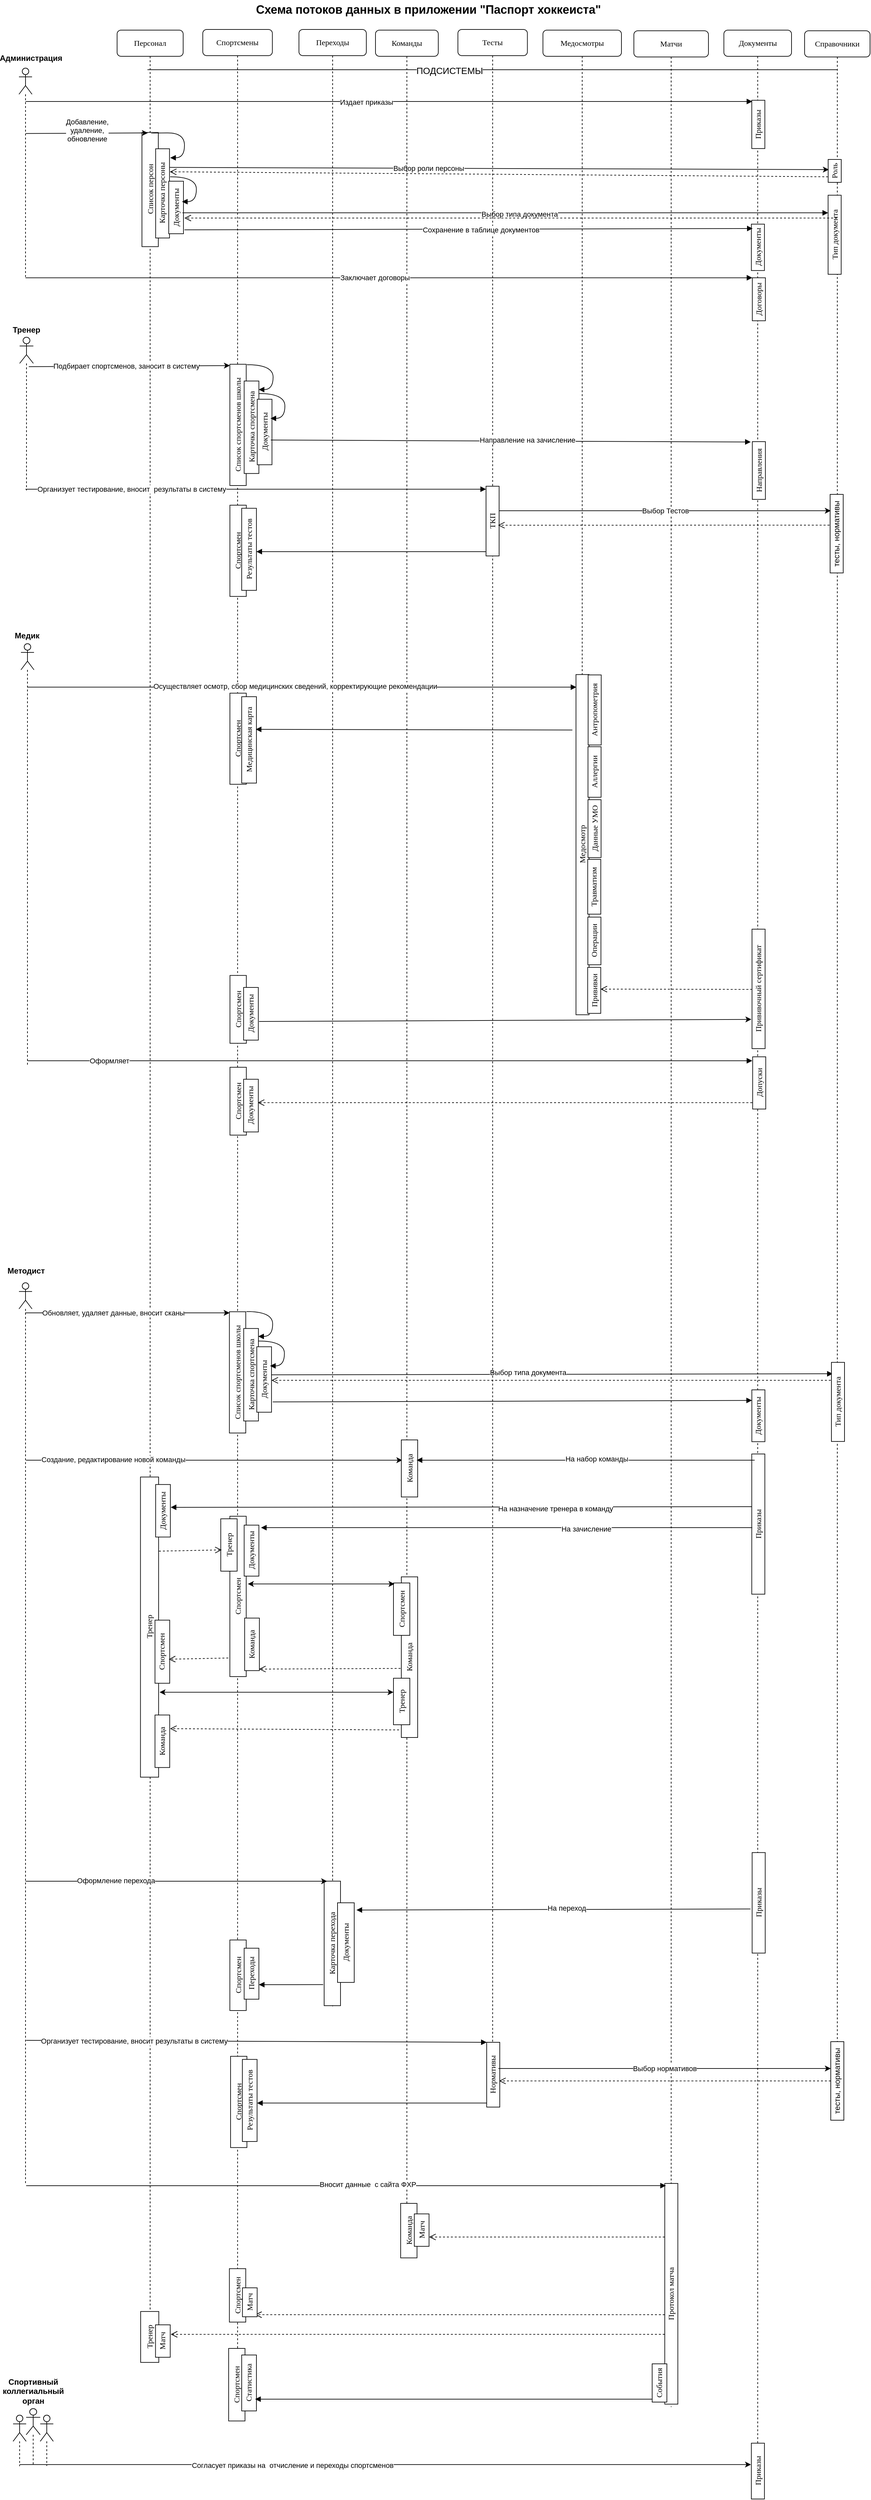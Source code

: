 <mxfile version="22.0.4" type="github">
  <diagram name="Page-1" id="ykxJk71dv9v_vAQylzTN">
    <mxGraphModel dx="1434" dy="761" grid="1" gridSize="10" guides="1" tooltips="1" connect="1" arrows="1" fold="1" page="1" pageScale="1" pageWidth="1169" pageHeight="827" background="none" math="0" shadow="0">
      <root>
        <mxCell id="0" />
        <mxCell id="1" parent="0" />
        <mxCell id="f27edlvPX0rT_J85qjWV-23" value="Справочники" style="shape=umlLifeline;perimeter=lifelinePerimeter;whiteSpace=wrap;html=1;container=1;collapsible=0;recursiveResize=0;outlineConnect=0;rounded=1;shadow=0;comic=0;labelBackgroundColor=none;strokeWidth=1;fontFamily=Verdana;fontSize=12;align=center;" parent="1" vertex="1">
          <mxGeometry x="1260" y="81" width="100" height="3189" as="geometry" />
        </mxCell>
        <mxCell id="f27edlvPX0rT_J85qjWV-24" value="Роль" style="html=1;points=[];perimeter=orthogonalPerimeter;rounded=0;shadow=0;comic=0;labelBackgroundColor=none;strokeWidth=1;fontFamily=Verdana;fontSize=12;align=center;rotation=-90;" parent="f27edlvPX0rT_J85qjWV-23" vertex="1">
          <mxGeometry x="28.5" y="204" width="35" height="20" as="geometry" />
        </mxCell>
        <mxCell id="f27edlvPX0rT_J85qjWV-25" value="Тип документа" style="html=1;points=[];perimeter=orthogonalPerimeter;rounded=0;shadow=0;comic=0;labelBackgroundColor=none;strokeWidth=1;fontFamily=Verdana;fontSize=12;align=center;rotation=-90;" parent="f27edlvPX0rT_J85qjWV-23" vertex="1">
          <mxGeometry x="-14.49" y="301.51" width="120.79" height="20" as="geometry" />
        </mxCell>
        <mxCell id="Mqjokr3Y3C_jF4ziscQe-2" value="тесты, нормативы" style="rounded=0;whiteSpace=wrap;html=1;rotation=-90;" parent="f27edlvPX0rT_J85qjWV-23" vertex="1">
          <mxGeometry x="-11" y="758" width="120" height="20" as="geometry" />
        </mxCell>
        <mxCell id="hdvwLAnWylqwT9mtSvy4-13" value="тесты, нормативы" style="rounded=0;whiteSpace=wrap;html=1;rotation=-90;" parent="f27edlvPX0rT_J85qjWV-23" vertex="1">
          <mxGeometry x="-10" y="3121" width="120" height="20" as="geometry" />
        </mxCell>
        <mxCell id="f27edlvPX0rT_J85qjWV-16" value="Матчи" style="shape=umlLifeline;perimeter=lifelinePerimeter;whiteSpace=wrap;html=1;container=1;collapsible=0;recursiveResize=0;outlineConnect=0;rounded=1;shadow=0;comic=0;labelBackgroundColor=none;strokeWidth=1;fontFamily=Verdana;fontSize=12;align=center;" parent="1" vertex="1">
          <mxGeometry x="999" y="81" width="114" height="3629" as="geometry" />
        </mxCell>
        <mxCell id="f27edlvPX0rT_J85qjWV-17" value="Протокол матча" style="html=1;points=[];perimeter=orthogonalPerimeter;rounded=0;shadow=0;comic=0;labelBackgroundColor=none;strokeWidth=1;fontFamily=Verdana;fontSize=12;align=center;rotation=-90;" parent="f27edlvPX0rT_J85qjWV-16" vertex="1">
          <mxGeometry x="-111.31" y="3446.09" width="337.05" height="20" as="geometry" />
        </mxCell>
        <mxCell id="f27edlvPX0rT_J85qjWV-21" value="&lt;div style=&quot;direction: ltr;&quot;&gt;&lt;span style=&quot;background-color: initial;&quot;&gt;События&lt;/span&gt;&lt;/div&gt;" style="html=1;points=[];perimeter=orthogonalPerimeter;rounded=0;shadow=0;comic=0;labelBackgroundColor=none;strokeWidth=1;fontFamily=Verdana;fontSize=12;align=center;direction=west;rotation=-90;" parent="f27edlvPX0rT_J85qjWV-16" vertex="1">
          <mxGeometry x="10" y="3581" width="58.41" height="22.5" as="geometry" />
        </mxCell>
        <mxCell id="f27edlvPX0rT_J85qjWV-26" value="Персонал" style="shape=umlLifeline;perimeter=lifelinePerimeter;whiteSpace=wrap;html=1;container=1;collapsible=0;recursiveResize=0;outlineConnect=0;rounded=1;shadow=0;comic=0;labelBackgroundColor=none;strokeWidth=1;fontFamily=Verdana;fontSize=12;align=center;" parent="1" vertex="1">
          <mxGeometry x="209" y="80" width="101" height="3560" as="geometry" />
        </mxCell>
        <mxCell id="f27edlvPX0rT_J85qjWV-27" value="&lt;div style=&quot;direction: ltr;&quot;&gt;&lt;span style=&quot;background-color: initial;&quot;&gt;Список персон&lt;/span&gt;&lt;/div&gt;" style="html=1;points=[];perimeter=orthogonalPerimeter;rounded=0;shadow=0;comic=0;labelBackgroundColor=none;strokeWidth=1;fontFamily=Verdana;fontSize=12;align=center;direction=west;rotation=-90;" parent="f27edlvPX0rT_J85qjWV-26" vertex="1">
          <mxGeometry x="-36.69" y="231.0" width="174.38" height="25" as="geometry" />
        </mxCell>
        <mxCell id="f27edlvPX0rT_J85qjWV-28" value="&lt;div style=&quot;direction: ltr;&quot;&gt;&lt;span style=&quot;background-color: initial;&quot;&gt;Карточка персоны&lt;/span&gt;&lt;/div&gt;" style="html=1;points=[];perimeter=orthogonalPerimeter;rounded=0;shadow=0;comic=0;labelBackgroundColor=none;strokeWidth=1;fontFamily=Verdana;fontSize=12;align=center;direction=west;rotation=-90;" parent="f27edlvPX0rT_J85qjWV-26" vertex="1">
          <mxGeometry x="1.4" y="238.73" width="136.27" height="21.18" as="geometry" />
        </mxCell>
        <mxCell id="f27edlvPX0rT_J85qjWV-29" value="&lt;div style=&quot;direction: ltr;&quot;&gt;&lt;span style=&quot;background-color: initial;&quot;&gt;Документы&lt;/span&gt;&lt;/div&gt;" style="html=1;points=[];perimeter=orthogonalPerimeter;rounded=0;shadow=0;comic=0;labelBackgroundColor=none;strokeWidth=1;fontFamily=Verdana;fontSize=12;align=center;direction=west;rotation=-90;" parent="f27edlvPX0rT_J85qjWV-26" vertex="1">
          <mxGeometry x="50.1" y="259.6" width="80.2" height="22.5" as="geometry" />
        </mxCell>
        <mxCell id="f27edlvPX0rT_J85qjWV-30" value="" style="html=1;verticalAlign=bottom;endArrow=block;labelBackgroundColor=none;fontFamily=Verdana;fontSize=12;elbow=vertical;edgeStyle=orthogonalEdgeStyle;curved=1;exitX=0.01;exitY=0.44;exitDx=0;exitDy=0;exitPerimeter=0;" parent="f27edlvPX0rT_J85qjWV-26" source="f27edlvPX0rT_J85qjWV-27" edge="1">
          <mxGeometry relative="1" as="geometry">
            <mxPoint x="62.82" y="157" as="sourcePoint" />
            <mxPoint x="81.2" y="195" as="targetPoint" />
            <Array as="points">
              <mxPoint x="52" y="157" />
              <mxPoint x="103" y="157" />
              <mxPoint x="103" y="195" />
            </Array>
          </mxGeometry>
        </mxCell>
        <mxCell id="f27edlvPX0rT_J85qjWV-31" value="" style="html=1;verticalAlign=bottom;endArrow=block;labelBackgroundColor=none;fontFamily=Verdana;fontSize=12;elbow=vertical;edgeStyle=orthogonalEdgeStyle;curved=1;" parent="f27edlvPX0rT_J85qjWV-26" edge="1">
          <mxGeometry relative="1" as="geometry">
            <mxPoint x="81.2" y="224" as="sourcePoint" />
            <mxPoint x="99.2" y="262" as="targetPoint" />
            <Array as="points">
              <mxPoint x="121.2" y="224" />
              <mxPoint x="121.2" y="262" />
            </Array>
          </mxGeometry>
        </mxCell>
        <mxCell id="f27edlvPX0rT_J85qjWV-34" value="Тренер" style="html=1;points=[];perimeter=orthogonalPerimeter;rounded=0;shadow=0;comic=0;labelBackgroundColor=none;strokeWidth=1;fontFamily=Verdana;fontSize=12;align=center;rotation=-90;" parent="f27edlvPX0rT_J85qjWV-26" vertex="1">
          <mxGeometry x="-179.59" y="2425.03" width="458.39" height="27.73" as="geometry" />
        </mxCell>
        <mxCell id="f27edlvPX0rT_J85qjWV-37" value="Тренер" style="html=1;points=[];perimeter=orthogonalPerimeter;rounded=0;shadow=0;comic=0;labelBackgroundColor=none;strokeWidth=1;fontFamily=Verdana;fontSize=12;align=center;rotation=-90;" parent="f27edlvPX0rT_J85qjWV-26" vertex="1">
          <mxGeometry x="11" y="3509.12" width="77.77" height="27.73" as="geometry" />
        </mxCell>
        <mxCell id="f27edlvPX0rT_J85qjWV-38" value="&lt;div style=&quot;direction: ltr;&quot;&gt;&lt;span style=&quot;background-color: initial;&quot;&gt;Матч&lt;/span&gt;&lt;/div&gt;" style="html=1;points=[];perimeter=orthogonalPerimeter;rounded=0;shadow=0;comic=0;labelBackgroundColor=none;strokeWidth=1;fontFamily=Verdana;fontSize=12;align=center;direction=west;rotation=-90;" parent="f27edlvPX0rT_J85qjWV-26" vertex="1">
          <mxGeometry x="45.21" y="3518" width="49.55" height="22.5" as="geometry" />
        </mxCell>
        <mxCell id="f27edlvPX0rT_J85qjWV-99" value="" style="endArrow=classic;html=1;rounded=0;" parent="f27edlvPX0rT_J85qjWV-26" edge="1">
          <mxGeometry width="50" height="50" relative="1" as="geometry">
            <mxPoint x="-140.5" y="1959" as="sourcePoint" />
            <mxPoint x="172" y="1959" as="targetPoint" />
          </mxGeometry>
        </mxCell>
        <mxCell id="f27edlvPX0rT_J85qjWV-100" value="Обновляет, удаляет данные, вносит сканы" style="edgeLabel;html=1;align=center;verticalAlign=middle;resizable=0;points=[];" parent="f27edlvPX0rT_J85qjWV-99" vertex="1" connectable="0">
          <mxGeometry x="-0.497" y="1" relative="1" as="geometry">
            <mxPoint x="56" y="1" as="offset" />
          </mxGeometry>
        </mxCell>
        <mxCell id="tbXqZCxcv9YD3rP0Q4Ke-30" value="&lt;div style=&quot;direction: ltr;&quot;&gt;&lt;span style=&quot;background-color: initial;&quot;&gt;Команда&lt;/span&gt;&lt;/div&gt;" style="html=1;points=[];perimeter=orthogonalPerimeter;rounded=0;shadow=0;comic=0;labelBackgroundColor=none;strokeWidth=1;fontFamily=Verdana;fontSize=12;align=center;direction=west;rotation=-90;" parent="f27edlvPX0rT_J85qjWV-26" vertex="1">
          <mxGeometry x="29.08" y="2602" width="80.2" height="22.5" as="geometry" />
        </mxCell>
        <mxCell id="tbXqZCxcv9YD3rP0Q4Ke-44" value="&lt;div style=&quot;direction: ltr;&quot;&gt;&lt;span style=&quot;background-color: initial;&quot;&gt;Спортсмен&lt;/span&gt;&lt;/div&gt;" style="html=1;points=[];perimeter=orthogonalPerimeter;rounded=0;shadow=0;comic=0;labelBackgroundColor=none;strokeWidth=1;fontFamily=Verdana;fontSize=12;align=center;direction=west;rotation=-90;" parent="f27edlvPX0rT_J85qjWV-26" vertex="1">
          <mxGeometry x="20.97" y="2465.23" width="96.41" height="22.5" as="geometry" />
        </mxCell>
        <mxCell id="f27edlvPX0rT_J85qjWV-39" value="" style="endArrow=classic;html=1;rounded=0;entryX=0.557;entryY=0.05;entryDx=0;entryDy=0;entryPerimeter=0;exitX=0.209;exitY=-0.025;exitDx=0;exitDy=0;exitPerimeter=0;" parent="1" source="f27edlvPX0rT_J85qjWV-28" target="f27edlvPX0rT_J85qjWV-24" edge="1">
          <mxGeometry width="50" height="50" relative="1" as="geometry">
            <mxPoint x="292" y="492" as="sourcePoint" />
            <mxPoint x="952" y="492" as="targetPoint" />
            <Array as="points" />
          </mxGeometry>
        </mxCell>
        <mxCell id="f27edlvPX0rT_J85qjWV-40" value="Выбор роли персоны" style="edgeLabel;html=1;align=center;verticalAlign=middle;resizable=0;points=[];" parent="f27edlvPX0rT_J85qjWV-39" vertex="1" connectable="0">
          <mxGeometry x="-0.215" relative="1" as="geometry">
            <mxPoint as="offset" />
          </mxGeometry>
        </mxCell>
        <mxCell id="f27edlvPX0rT_J85qjWV-41" value="" style="endArrow=classic;html=1;rounded=0;entryX=0.004;entryY=0.64;entryDx=0;entryDy=0;entryPerimeter=0;" parent="1" target="f27edlvPX0rT_J85qjWV-27" edge="1">
          <mxGeometry width="50" height="50" relative="1" as="geometry">
            <mxPoint x="69.5" y="237.936" as="sourcePoint" />
            <mxPoint x="250" y="238" as="targetPoint" />
          </mxGeometry>
        </mxCell>
        <mxCell id="f27edlvPX0rT_J85qjWV-42" value="Добавление,&lt;br&gt;удаление,&lt;br&gt;обновление" style="edgeLabel;html=1;align=center;verticalAlign=middle;resizable=0;points=[];" parent="f27edlvPX0rT_J85qjWV-41" vertex="1" connectable="0">
          <mxGeometry x="-0.572" y="1" relative="1" as="geometry">
            <mxPoint x="53" y="-4" as="offset" />
          </mxGeometry>
        </mxCell>
        <mxCell id="f27edlvPX0rT_J85qjWV-43" value="Переходы" style="shape=umlLifeline;perimeter=lifelinePerimeter;whiteSpace=wrap;html=1;container=1;collapsible=0;recursiveResize=0;outlineConnect=0;rounded=1;shadow=0;comic=0;labelBackgroundColor=none;strokeWidth=1;fontFamily=Verdana;fontSize=12;align=center;" parent="1" vertex="1">
          <mxGeometry x="487" y="79" width="103" height="3021" as="geometry" />
        </mxCell>
        <mxCell id="f27edlvPX0rT_J85qjWV-44" value="&lt;div style=&quot;direction: ltr;&quot;&gt;&lt;span style=&quot;background-color: initial;&quot;&gt;Карточка перехода&lt;/span&gt;&lt;/div&gt;" style="html=1;points=[];perimeter=orthogonalPerimeter;rounded=0;shadow=0;comic=0;labelBackgroundColor=none;strokeWidth=1;fontFamily=Verdana;fontSize=12;align=center;direction=west;rotation=-90;" parent="f27edlvPX0rT_J85qjWV-43" vertex="1">
          <mxGeometry x="-44.06" y="2910.48" width="190.18" height="25" as="geometry" />
        </mxCell>
        <mxCell id="f27edlvPX0rT_J85qjWV-47" value="&lt;div style=&quot;direction: ltr;&quot;&gt;Документы&lt;/div&gt;" style="html=1;points=[];perimeter=orthogonalPerimeter;rounded=0;shadow=0;comic=0;labelBackgroundColor=none;strokeWidth=1;fontFamily=Verdana;fontSize=12;align=center;direction=west;rotation=-90;" parent="f27edlvPX0rT_J85qjWV-43" vertex="1">
          <mxGeometry x="10.93" y="2909" width="121.63" height="25.49" as="geometry" />
        </mxCell>
        <mxCell id="f27edlvPX0rT_J85qjWV-50" value="" style="shape=umlLifeline;perimeter=lifelinePerimeter;whiteSpace=wrap;html=1;container=1;dropTarget=0;collapsible=0;recursiveResize=0;outlineConnect=0;portConstraint=eastwest;newEdgeStyle={&quot;curved&quot;:0,&quot;rounded&quot;:0};participant=umlActor;" parent="1" vertex="1">
          <mxGeometry x="59" y="1993" width="20" height="1377" as="geometry" />
        </mxCell>
        <mxCell id="f27edlvPX0rT_J85qjWV-51" value="" style="endArrow=classic;html=1;rounded=0;" parent="1" source="f27edlvPX0rT_J85qjWV-50" edge="1">
          <mxGeometry width="50" height="50" relative="1" as="geometry">
            <mxPoint x="71.78" y="2907.03" as="sourcePoint" />
            <mxPoint x="530" y="2907" as="targetPoint" />
            <Array as="points">
              <mxPoint x="157.85" y="2907.03" />
            </Array>
          </mxGeometry>
        </mxCell>
        <mxCell id="f27edlvPX0rT_J85qjWV-52" value="Оформление перехода" style="edgeLabel;html=1;align=center;verticalAlign=middle;resizable=0;points=[];" parent="f27edlvPX0rT_J85qjWV-51" vertex="1" connectable="0">
          <mxGeometry x="-0.572" y="1" relative="1" as="geometry">
            <mxPoint x="39" as="offset" />
          </mxGeometry>
        </mxCell>
        <mxCell id="f27edlvPX0rT_J85qjWV-82" value="&lt;div style=&quot;direction: ltr;&quot;&gt;&lt;span style=&quot;background-color: initial;&quot;&gt;Документы&lt;/span&gt;&lt;/div&gt;" style="html=1;points=[];perimeter=orthogonalPerimeter;rounded=0;shadow=0;comic=0;labelBackgroundColor=none;strokeWidth=1;fontFamily=Verdana;fontSize=12;align=center;direction=west;rotation=-90;" parent="1" vertex="1">
          <mxGeometry x="239.09" y="2330" width="80.2" height="22.5" as="geometry" />
        </mxCell>
        <mxCell id="f27edlvPX0rT_J85qjWV-83" value="" style="endArrow=classic;html=1;rounded=0;entryX=0.9;entryY=0.962;entryDx=0;entryDy=0;entryPerimeter=0;" parent="1" edge="1">
          <mxGeometry width="50" height="50" relative="1" as="geometry">
            <mxPoint x="69.75" y="2263.998" as="sourcePoint" />
            <mxPoint x="644.995" y="2263.979" as="targetPoint" />
          </mxGeometry>
        </mxCell>
        <mxCell id="f27edlvPX0rT_J85qjWV-84" value="&lt;b&gt;&lt;font style=&quot;font-size: 12px;&quot;&gt;Тренер&lt;/font&gt;&lt;/b&gt;" style="edgeLabel;html=1;align=center;verticalAlign=middle;resizable=0;points=[];" parent="f27edlvPX0rT_J85qjWV-83" vertex="1" connectable="0">
          <mxGeometry x="-0.497" y="1" relative="1" as="geometry">
            <mxPoint x="-144" y="-1725" as="offset" />
          </mxGeometry>
        </mxCell>
        <mxCell id="tbXqZCxcv9YD3rP0Q4Ke-26" value="Создание, редактирование новой команды" style="edgeLabel;html=1;align=center;verticalAlign=middle;resizable=0;points=[];" parent="f27edlvPX0rT_J85qjWV-83" vertex="1" connectable="0">
          <mxGeometry x="-0.535" y="1" relative="1" as="geometry">
            <mxPoint as="offset" />
          </mxGeometry>
        </mxCell>
        <mxCell id="LgTRukzydeiG_BwK3OPo-49" value="&lt;b&gt;&lt;font style=&quot;font-size: 12px;&quot;&gt;Медик&lt;/font&gt;&lt;/b&gt;" style="edgeLabel;html=1;align=center;verticalAlign=middle;resizable=0;points=[];" parent="f27edlvPX0rT_J85qjWV-83" vertex="1" connectable="0">
          <mxGeometry x="-0.497" y="1" relative="1" as="geometry">
            <mxPoint x="-143" y="-1258" as="offset" />
          </mxGeometry>
        </mxCell>
        <mxCell id="f27edlvPX0rT_J85qjWV-91" value="" style="html=1;verticalAlign=bottom;endArrow=block;curved=0;rounded=0;exitX=0.602;exitY=0.064;exitDx=0;exitDy=0;exitPerimeter=0;" parent="1" source="f27edlvPX0rT_J85qjWV-29" target="f27edlvPX0rT_J85qjWV-25" edge="1">
          <mxGeometry width="80" relative="1" as="geometry">
            <mxPoint x="739" y="697" as="sourcePoint" />
            <mxPoint x="1336.005" y="566.03" as="targetPoint" />
          </mxGeometry>
        </mxCell>
        <mxCell id="f27edlvPX0rT_J85qjWV-92" value="Выбор типа документа" style="edgeLabel;html=1;align=center;verticalAlign=middle;resizable=0;points=[];" parent="f27edlvPX0rT_J85qjWV-91" vertex="1" connectable="0">
          <mxGeometry x="-0.278" y="-2" relative="1" as="geometry">
            <mxPoint x="158" as="offset" />
          </mxGeometry>
        </mxCell>
        <mxCell id="f27edlvPX0rT_J85qjWV-94" value="" style="html=1;verticalAlign=bottom;endArrow=open;dashed=1;endSize=8;curved=0;rounded=0;entryX=0.851;entryY=-0.069;entryDx=0;entryDy=0;entryPerimeter=0;" parent="1" source="f27edlvPX0rT_J85qjWV-23" edge="1">
          <mxGeometry relative="1" as="geometry">
            <mxPoint x="1341.895" y="368.943" as="sourcePoint" />
            <mxPoint x="312.002" y="367.0" as="targetPoint" />
          </mxGeometry>
        </mxCell>
        <mxCell id="f27edlvPX0rT_J85qjWV-95" value="" style="html=1;verticalAlign=bottom;endArrow=open;dashed=1;endSize=8;curved=0;rounded=0;exitX=0.243;exitY=0;exitDx=0;exitDy=0;exitPerimeter=0;entryX=0.258;entryY=-0.025;entryDx=0;entryDy=0;entryPerimeter=0;" parent="1" source="f27edlvPX0rT_J85qjWV-24" target="f27edlvPX0rT_J85qjWV-28" edge="1">
          <mxGeometry relative="1" as="geometry">
            <mxPoint x="819" y="727" as="sourcePoint" />
            <mxPoint x="289" y="507" as="targetPoint" />
          </mxGeometry>
        </mxCell>
        <mxCell id="f27edlvPX0rT_J85qjWV-96" value="" style="html=1;verticalAlign=bottom;endArrow=block;curved=0;rounded=0;exitX=0.429;exitY=0.062;exitDx=0;exitDy=0;exitPerimeter=0;entryX=0.856;entryY=0.1;entryDx=0;entryDy=0;entryPerimeter=0;" parent="1" source="tbXqZCxcv9YD3rP0Q4Ke-6" target="hdvwLAnWylqwT9mtSvy4-1" edge="1">
          <mxGeometry width="80" relative="1" as="geometry">
            <mxPoint x="448.008" y="2128.05" as="sourcePoint" />
            <mxPoint x="1350" y="2135" as="targetPoint" />
          </mxGeometry>
        </mxCell>
        <mxCell id="f27edlvPX0rT_J85qjWV-97" value="Выбор типа документа" style="edgeLabel;html=1;align=center;verticalAlign=middle;resizable=0;points=[];" parent="f27edlvPX0rT_J85qjWV-96" vertex="1" connectable="0">
          <mxGeometry x="0.114" y="-2" relative="1" as="geometry">
            <mxPoint x="-85" y="-5" as="offset" />
          </mxGeometry>
        </mxCell>
        <mxCell id="f27edlvPX0rT_J85qjWV-132" value="" style="html=1;verticalAlign=bottom;endArrow=open;dashed=1;endSize=8;curved=0;rounded=0;" parent="1" source="f27edlvPX0rT_J85qjWV-17" edge="1">
          <mxGeometry relative="1" as="geometry">
            <mxPoint x="790" y="3579" as="sourcePoint" />
            <mxPoint x="420" y="3569" as="targetPoint" />
          </mxGeometry>
        </mxCell>
        <mxCell id="f27edlvPX0rT_J85qjWV-140" value="&lt;b&gt;Методист&lt;/b&gt;" style="text;html=1;strokeColor=none;fillColor=none;align=center;verticalAlign=middle;whiteSpace=wrap;rounded=0;" parent="1" vertex="1">
          <mxGeometry x="37.5" y="1959" width="64" height="32" as="geometry" />
        </mxCell>
        <mxCell id="f27edlvPX0rT_J85qjWV-141" value="&lt;font style=&quot;font-size: 18px;&quot;&gt;&lt;b style=&quot;&quot;&gt;Схема потоков данных в приложении &quot;Паспорт хоккеиста&quot;&lt;/b&gt;&lt;/font&gt;" style="text;html=1;strokeColor=none;fillColor=none;align=center;verticalAlign=middle;whiteSpace=wrap;rounded=0;" parent="1" vertex="1">
          <mxGeometry x="310" y="34" width="750" height="30" as="geometry" />
        </mxCell>
        <mxCell id="f27edlvPX0rT_J85qjWV-144" value="Спортсмены" style="shape=umlLifeline;perimeter=lifelinePerimeter;whiteSpace=wrap;html=1;container=0;collapsible=0;recursiveResize=0;outlineConnect=0;rounded=1;shadow=0;comic=0;labelBackgroundColor=none;strokeWidth=1;fontFamily=Verdana;fontSize=12;align=center;" parent="1" vertex="1">
          <mxGeometry x="340" y="79" width="106.37" height="3651" as="geometry" />
        </mxCell>
        <mxCell id="tbXqZCxcv9YD3rP0Q4Ke-1" value="&lt;div style=&quot;direction: ltr;&quot;&gt;Спортсмен&lt;/div&gt;" style="html=1;points=[];perimeter=orthogonalPerimeter;rounded=0;shadow=0;comic=0;labelBackgroundColor=none;strokeWidth=1;fontFamily=Verdana;fontSize=12;align=center;direction=west;rotation=-90;" parent="1" vertex="1">
          <mxGeometry x="271.44" y="2459.56" width="244.9" height="25" as="geometry" />
        </mxCell>
        <mxCell id="tbXqZCxcv9YD3rP0Q4Ke-2" value="&lt;div style=&quot;direction: ltr;&quot;&gt;&lt;span style=&quot;background-color: initial;&quot;&gt;Документы&lt;/span&gt;&lt;/div&gt;" style="html=1;points=[];perimeter=orthogonalPerimeter;rounded=0;shadow=0;comic=0;labelBackgroundColor=none;strokeWidth=1;fontFamily=Verdana;fontSize=12;align=center;direction=west;rotation=-90;" parent="1" vertex="1">
          <mxGeometry x="375.56" y="2390.88" width="77.88" height="22.5" as="geometry" />
        </mxCell>
        <mxCell id="tbXqZCxcv9YD3rP0Q4Ke-3" value="&lt;div style=&quot;direction: ltr;&quot;&gt;&lt;span style=&quot;background-color: initial;&quot;&gt;Список спортсменов школы&lt;/span&gt;&lt;/div&gt;" style="html=1;points=[];perimeter=orthogonalPerimeter;rounded=0;shadow=0;comic=0;labelBackgroundColor=none;strokeWidth=1;fontFamily=Verdana;fontSize=12;align=center;direction=west;rotation=-90;" parent="1" vertex="1">
          <mxGeometry x="300.58" y="2117.4" width="185.21" height="25" as="geometry" />
        </mxCell>
        <mxCell id="tbXqZCxcv9YD3rP0Q4Ke-4" value="" style="html=1;verticalAlign=bottom;endArrow=block;labelBackgroundColor=none;fontFamily=Verdana;fontSize=12;elbow=vertical;edgeStyle=orthogonalEdgeStyle;curved=1;" parent="1" edge="1">
          <mxGeometry relative="1" as="geometry">
            <mxPoint x="406.81" y="2037" as="sourcePoint" />
            <mxPoint x="424.81" y="2075" as="targetPoint" />
            <Array as="points">
              <mxPoint x="446.81" y="2037" />
              <mxPoint x="446.81" y="2075" />
            </Array>
          </mxGeometry>
        </mxCell>
        <mxCell id="tbXqZCxcv9YD3rP0Q4Ke-5" value="&lt;div style=&quot;direction: ltr;&quot;&gt;&lt;span style=&quot;background-color: initial;&quot;&gt;Карточка спортсмена&lt;/span&gt;&lt;/div&gt;" style="html=1;points=[];perimeter=orthogonalPerimeter;rounded=0;shadow=0;comic=0;labelBackgroundColor=none;strokeWidth=1;fontFamily=Verdana;fontSize=12;align=center;direction=west;rotation=-90;" parent="1" vertex="1">
          <mxGeometry x="343.18" y="2122.25" width="141.25" height="22.5" as="geometry" />
        </mxCell>
        <mxCell id="tbXqZCxcv9YD3rP0Q4Ke-6" value="&lt;div style=&quot;direction: ltr;&quot;&gt;&lt;span style=&quot;background-color: initial;&quot;&gt;Документы&lt;/span&gt;&lt;/div&gt;" style="html=1;points=[];perimeter=orthogonalPerimeter;rounded=0;shadow=0;comic=0;labelBackgroundColor=none;strokeWidth=1;fontFamily=Verdana;fontSize=12;align=center;direction=west;rotation=-90;" parent="1" vertex="1">
          <mxGeometry x="383.81" y="2129.5" width="100" height="22.5" as="geometry" />
        </mxCell>
        <mxCell id="tbXqZCxcv9YD3rP0Q4Ke-7" value="" style="html=1;verticalAlign=bottom;endArrow=block;labelBackgroundColor=none;fontFamily=Verdana;fontSize=12;elbow=vertical;edgeStyle=orthogonalEdgeStyle;curved=1;" parent="1" edge="1">
          <mxGeometry relative="1" as="geometry">
            <mxPoint x="424.81" y="2082" as="sourcePoint" />
            <mxPoint x="442.81" y="2120" as="targetPoint" />
            <Array as="points">
              <mxPoint x="464.81" y="2082" />
              <mxPoint x="464.81" y="2120" />
            </Array>
          </mxGeometry>
        </mxCell>
        <mxCell id="tbXqZCxcv9YD3rP0Q4Ke-8" value="&lt;div style=&quot;direction: ltr;&quot;&gt;Спортсмен&lt;/div&gt;" style="html=1;points=[];perimeter=orthogonalPerimeter;rounded=0;shadow=0;comic=0;labelBackgroundColor=none;strokeWidth=1;fontFamily=Verdana;fontSize=12;align=center;direction=west;rotation=-90;" parent="1" vertex="1">
          <mxGeometry x="352.38" y="3527" width="81.6" height="25" as="geometry" />
        </mxCell>
        <mxCell id="tbXqZCxcv9YD3rP0Q4Ke-9" value="&lt;div style=&quot;direction: ltr;&quot;&gt;&lt;span style=&quot;background-color: initial;&quot;&gt;Матч&lt;/span&gt;&lt;/div&gt;" style="html=1;points=[];perimeter=orthogonalPerimeter;rounded=0;shadow=0;comic=0;labelBackgroundColor=none;strokeWidth=1;fontFamily=Verdana;fontSize=12;align=center;direction=west;rotation=-90;" parent="1" vertex="1">
          <mxGeometry x="389.78" y="3538.8" width="44.2" height="22.5" as="geometry" />
        </mxCell>
        <mxCell id="tbXqZCxcv9YD3rP0Q4Ke-10" value="&lt;div style=&quot;direction: ltr;&quot;&gt;Спортсмен&lt;/div&gt;" style="html=1;points=[];perimeter=orthogonalPerimeter;rounded=0;shadow=0;comic=0;labelBackgroundColor=none;strokeWidth=1;fontFamily=Verdana;fontSize=12;align=center;direction=west;rotation=-90;" parent="1" vertex="1">
          <mxGeometry x="336.64" y="3663.4" width="110.8" height="25" as="geometry" />
        </mxCell>
        <mxCell id="tbXqZCxcv9YD3rP0Q4Ke-11" value="&lt;div style=&quot;direction: ltr;&quot;&gt;&lt;span style=&quot;background-color: initial;&quot;&gt;Статистика&lt;/span&gt;&lt;/div&gt;" style="html=1;points=[];perimeter=orthogonalPerimeter;rounded=0;shadow=0;comic=0;labelBackgroundColor=none;strokeWidth=1;fontFamily=Verdana;fontSize=12;align=center;direction=west;rotation=-90;" parent="1" vertex="1">
          <mxGeometry x="368.04" y="3662" width="85.4" height="22.5" as="geometry" />
        </mxCell>
        <mxCell id="tbXqZCxcv9YD3rP0Q4Ke-18" value="&lt;div style=&quot;direction: ltr;&quot;&gt;Спортсмен&lt;/div&gt;" style="html=1;points=[];perimeter=orthogonalPerimeter;rounded=0;shadow=0;comic=0;labelBackgroundColor=none;strokeWidth=1;fontFamily=Verdana;fontSize=12;align=center;direction=west;rotation=-90;" parent="1" vertex="1">
          <mxGeometry x="340" y="3038.12" width="107.77" height="25" as="geometry" />
        </mxCell>
        <mxCell id="tbXqZCxcv9YD3rP0Q4Ke-19" value="&lt;div style=&quot;direction: ltr;&quot;&gt;&lt;span style=&quot;background-color: initial;&quot;&gt;Переходы&lt;/span&gt;&lt;/div&gt;" style="html=1;points=[];perimeter=orthogonalPerimeter;rounded=0;shadow=0;comic=0;labelBackgroundColor=none;strokeWidth=1;fontFamily=Verdana;fontSize=12;align=center;direction=west;rotation=-90;" parent="1" vertex="1">
          <mxGeometry x="375.56" y="3037" width="77.88" height="22.5" as="geometry" />
        </mxCell>
        <mxCell id="tbXqZCxcv9YD3rP0Q4Ke-22" value="" style="html=1;verticalAlign=bottom;endArrow=block;curved=0;rounded=0;exitX=0.831;exitY=1.061;exitDx=0;exitDy=0;exitPerimeter=0;" parent="1" source="f27edlvPX0rT_J85qjWV-44" target="tbXqZCxcv9YD3rP0Q4Ke-19" edge="1">
          <mxGeometry width="80" relative="1" as="geometry">
            <mxPoint x="520" y="3189" as="sourcePoint" />
            <mxPoint x="470" y="3129" as="targetPoint" />
            <Array as="points">
              <mxPoint x="480" y="3065" />
            </Array>
          </mxGeometry>
        </mxCell>
        <mxCell id="f27edlvPX0rT_J85qjWV-117" value="" style="endArrow=classic;startArrow=classic;html=1;rounded=0;exitX=0.283;exitY=1.055;exitDx=0;exitDy=0;exitPerimeter=0;" parent="1" source="f27edlvPX0rT_J85qjWV-34" target="tbXqZCxcv9YD3rP0Q4Ke-28" edge="1">
          <mxGeometry width="50" height="50" relative="1" as="geometry">
            <mxPoint x="272" y="2674" as="sourcePoint" />
            <mxPoint x="630" y="2674" as="targetPoint" />
            <Array as="points" />
          </mxGeometry>
        </mxCell>
        <mxCell id="f27edlvPX0rT_J85qjWV-15" value="" style="html=1;verticalAlign=bottom;endArrow=open;dashed=1;endSize=8;curved=0;rounded=0;exitX=0.9;exitY=0.047;exitDx=0;exitDy=0;exitPerimeter=0;entryX=0.26;entryY=-0.025;entryDx=0;entryDy=0;entryPerimeter=0;" parent="1" source="LgTRukzydeiG_BwK3OPo-28" target="tbXqZCxcv9YD3rP0Q4Ke-30" edge="1">
          <mxGeometry relative="1" as="geometry">
            <mxPoint x="643.5" y="2707" as="sourcePoint" />
            <mxPoint x="300" y="2705" as="targetPoint" />
          </mxGeometry>
        </mxCell>
        <mxCell id="tbXqZCxcv9YD3rP0Q4Ke-32" value="&lt;div style=&quot;direction: ltr;&quot;&gt;&lt;span style=&quot;background-color: initial;&quot;&gt;Команда&lt;/span&gt;&lt;/div&gt;" style="html=1;points=[];perimeter=orthogonalPerimeter;rounded=0;shadow=0;comic=0;labelBackgroundColor=none;strokeWidth=1;fontFamily=Verdana;fontSize=12;align=center;direction=west;rotation=-90;" parent="1" vertex="1">
          <mxGeometry x="375.16" y="2534" width="80.2" height="22.5" as="geometry" />
        </mxCell>
        <mxCell id="tbXqZCxcv9YD3rP0Q4Ke-33" value="" style="html=1;verticalAlign=bottom;endArrow=open;dashed=1;endSize=8;curved=0;rounded=0;exitX=1.161;exitY=0.613;exitDx=0;exitDy=0;exitPerimeter=0;entryX=0.971;entryY=0.023;entryDx=0;entryDy=0;entryPerimeter=0;" parent="1" target="tbXqZCxcv9YD3rP0Q4Ke-32" edge="1">
          <mxGeometry relative="1" as="geometry">
            <mxPoint x="648.295" y="2582" as="sourcePoint" />
            <mxPoint x="430" y="2582" as="targetPoint" />
          </mxGeometry>
        </mxCell>
        <mxCell id="tbXqZCxcv9YD3rP0Q4Ke-36" value="&lt;div style=&quot;direction: ltr;&quot;&gt;&lt;span style=&quot;background-color: initial;&quot;&gt;Список спортсменов школы&lt;/span&gt;&lt;/div&gt;" style="html=1;points=[];perimeter=orthogonalPerimeter;rounded=0;shadow=0;comic=0;labelBackgroundColor=none;strokeWidth=1;fontFamily=Verdana;fontSize=12;align=center;direction=west;rotation=-90;" parent="1" vertex="1">
          <mxGeometry x="301.28" y="670.4" width="185.21" height="25" as="geometry" />
        </mxCell>
        <mxCell id="tbXqZCxcv9YD3rP0Q4Ke-37" value="" style="html=1;verticalAlign=bottom;endArrow=block;labelBackgroundColor=none;fontFamily=Verdana;fontSize=12;elbow=vertical;edgeStyle=orthogonalEdgeStyle;curved=1;" parent="1" edge="1">
          <mxGeometry relative="1" as="geometry">
            <mxPoint x="407.51" y="591" as="sourcePoint" />
            <mxPoint x="425.51" y="629" as="targetPoint" />
            <Array as="points">
              <mxPoint x="447.51" y="591" />
              <mxPoint x="447.51" y="629" />
            </Array>
          </mxGeometry>
        </mxCell>
        <mxCell id="tbXqZCxcv9YD3rP0Q4Ke-38" value="&lt;div style=&quot;direction: ltr;&quot;&gt;&lt;span style=&quot;background-color: initial;&quot;&gt;Карточка спортсмена&lt;/span&gt;&lt;/div&gt;" style="html=1;points=[];perimeter=orthogonalPerimeter;rounded=0;shadow=0;comic=0;labelBackgroundColor=none;strokeWidth=1;fontFamily=Verdana;fontSize=12;align=center;direction=west;rotation=-90;" parent="1" vertex="1">
          <mxGeometry x="343.88" y="675.25" width="141.25" height="22.5" as="geometry" />
        </mxCell>
        <mxCell id="tbXqZCxcv9YD3rP0Q4Ke-39" value="&lt;div style=&quot;direction: ltr;&quot;&gt;&lt;span style=&quot;background-color: initial;&quot;&gt;Документы&lt;/span&gt;&lt;/div&gt;" style="html=1;points=[];perimeter=orthogonalPerimeter;rounded=0;shadow=0;comic=0;labelBackgroundColor=none;strokeWidth=1;fontFamily=Verdana;fontSize=12;align=center;direction=west;rotation=-90;" parent="1" vertex="1">
          <mxGeometry x="384.51" y="682.5" width="100" height="22.5" as="geometry" />
        </mxCell>
        <mxCell id="tbXqZCxcv9YD3rP0Q4Ke-40" value="" style="html=1;verticalAlign=bottom;endArrow=block;labelBackgroundColor=none;fontFamily=Verdana;fontSize=12;elbow=vertical;edgeStyle=orthogonalEdgeStyle;curved=1;" parent="1" edge="1">
          <mxGeometry relative="1" as="geometry">
            <mxPoint x="425.51" y="635" as="sourcePoint" />
            <mxPoint x="443.51" y="673" as="targetPoint" />
            <Array as="points">
              <mxPoint x="465.51" y="635" />
              <mxPoint x="465.51" y="673" />
            </Array>
          </mxGeometry>
        </mxCell>
        <mxCell id="f27edlvPX0rT_J85qjWV-59" value="" style="endArrow=classic;html=1;rounded=0;exitX=0.5;exitY=0.5;exitDx=0;exitDy=0;exitPerimeter=0;" parent="1" edge="1">
          <mxGeometry width="50" height="50" relative="1" as="geometry">
            <mxPoint x="74" y="594" as="sourcePoint" />
            <mxPoint x="381.385" y="592.295" as="targetPoint" />
          </mxGeometry>
        </mxCell>
        <mxCell id="tbXqZCxcv9YD3rP0Q4Ke-34" value="Подбирает спортсменов, заносит в систему" style="edgeLabel;html=1;align=center;verticalAlign=middle;resizable=0;points=[];" parent="f27edlvPX0rT_J85qjWV-59" vertex="1" connectable="0">
          <mxGeometry x="-0.028" y="-4" relative="1" as="geometry">
            <mxPoint x="-1" y="-4" as="offset" />
          </mxGeometry>
        </mxCell>
        <mxCell id="tbXqZCxcv9YD3rP0Q4Ke-45" value="Тренер" style="html=1;points=[];perimeter=orthogonalPerimeter;rounded=0;shadow=0;comic=0;labelBackgroundColor=none;strokeWidth=1;fontFamily=Verdana;fontSize=12;align=center;direction=north;rotation=-90;" parent="1" vertex="1">
          <mxGeometry x="340" y="2381" width="80" height="25" as="geometry" />
        </mxCell>
        <mxCell id="tbXqZCxcv9YD3rP0Q4Ke-49" value="" style="shape=umlLifeline;perimeter=lifelinePerimeter;whiteSpace=wrap;html=1;container=1;dropTarget=0;collapsible=0;recursiveResize=0;outlineConnect=0;portConstraint=eastwest;newEdgeStyle={&quot;curved&quot;:0,&quot;rounded&quot;:0};participant=umlActor;" parent="1" vertex="1">
          <mxGeometry x="60" y="549" width="21" height="234" as="geometry" />
        </mxCell>
        <mxCell id="tbXqZCxcv9YD3rP0Q4Ke-54" value="" style="html=1;verticalAlign=bottom;endArrow=block;curved=0;rounded=0;" parent="1" source="f27edlvPX0rT_J85qjWV-21" edge="1">
          <mxGeometry width="80" relative="1" as="geometry">
            <mxPoint x="781.955" y="3698.25" as="sourcePoint" />
            <mxPoint x="420" y="3698" as="targetPoint" />
          </mxGeometry>
        </mxCell>
        <mxCell id="tbXqZCxcv9YD3rP0Q4Ke-56" value="Тесты" style="shape=umlLifeline;perimeter=lifelinePerimeter;whiteSpace=wrap;html=1;container=1;collapsible=0;recursiveResize=0;outlineConnect=0;rounded=1;shadow=0;comic=0;labelBackgroundColor=none;strokeWidth=1;fontFamily=Verdana;fontSize=12;align=center;" parent="1" vertex="1">
          <mxGeometry x="730" y="79" width="106.23" height="3171" as="geometry" />
        </mxCell>
        <mxCell id="tbXqZCxcv9YD3rP0Q4Ke-58" value="ТКП" style="html=1;points=[];perimeter=orthogonalPerimeter;rounded=0;shadow=0;comic=0;labelBackgroundColor=none;strokeWidth=1;fontFamily=Verdana;fontSize=12;align=center;rotation=-90;" parent="tbXqZCxcv9YD3rP0Q4Ke-56" vertex="1">
          <mxGeometry x="-0.24" y="740.81" width="106.47" height="20" as="geometry" />
        </mxCell>
        <mxCell id="LgTRukzydeiG_BwK3OPo-71" value="Нормативы" style="html=1;points=[];perimeter=orthogonalPerimeter;rounded=0;shadow=0;comic=0;labelBackgroundColor=none;strokeWidth=1;fontFamily=Verdana;fontSize=12;align=center;rotation=-90;" parent="tbXqZCxcv9YD3rP0Q4Ke-56" vertex="1">
          <mxGeometry x="4.53" y="3113.47" width="98.94" height="20" as="geometry" />
        </mxCell>
        <mxCell id="tbXqZCxcv9YD3rP0Q4Ke-59" value="Медосмотры" style="shape=umlLifeline;perimeter=lifelinePerimeter;whiteSpace=wrap;html=1;container=1;collapsible=0;recursiveResize=0;outlineConnect=0;rounded=1;shadow=0;comic=0;labelBackgroundColor=none;strokeWidth=1;fontFamily=Verdana;fontSize=12;align=center;" parent="1" vertex="1">
          <mxGeometry x="860" y="80" width="120" height="1500" as="geometry" />
        </mxCell>
        <mxCell id="LgTRukzydeiG_BwK3OPo-50" value="Медосмотр" style="html=1;points=[];perimeter=orthogonalPerimeter;rounded=0;shadow=0;comic=0;labelBackgroundColor=none;strokeWidth=1;fontFamily=Verdana;fontSize=12;align=center;rotation=-90;" parent="tbXqZCxcv9YD3rP0Q4Ke-59" vertex="1">
          <mxGeometry x="-199.27" y="1233.96" width="519.57" height="20" as="geometry" />
        </mxCell>
        <mxCell id="hdvwLAnWylqwT9mtSvy4-2" value="Антропометрия" style="html=1;points=[];perimeter=orthogonalPerimeter;rounded=0;shadow=0;comic=0;labelBackgroundColor=none;strokeWidth=1;fontFamily=Verdana;fontSize=12;align=center;rotation=-90;" parent="tbXqZCxcv9YD3rP0Q4Ke-59" vertex="1">
          <mxGeometry x="25.58" y="1028.23" width="106.99" height="20" as="geometry" />
        </mxCell>
        <mxCell id="f27edlvPX0rT_J85qjWV-13" value="" style="html=1;verticalAlign=bottom;endArrow=block;curved=0;rounded=0;" parent="1" target="tbXqZCxcv9YD3rP0Q4Ke-58" edge="1">
          <mxGeometry width="80" relative="1" as="geometry">
            <mxPoint x="69" y="781.11" as="sourcePoint" />
            <mxPoint x="192.145" y="2835" as="targetPoint" />
          </mxGeometry>
        </mxCell>
        <mxCell id="tbXqZCxcv9YD3rP0Q4Ke-63" value="Организует тестирование, вносит&amp;nbsp; результаты в систему" style="edgeLabel;html=1;align=center;verticalAlign=middle;resizable=0;points=[];" parent="f27edlvPX0rT_J85qjWV-13" vertex="1" connectable="0">
          <mxGeometry x="-0.734" relative="1" as="geometry">
            <mxPoint x="68" as="offset" />
          </mxGeometry>
        </mxCell>
        <mxCell id="tbXqZCxcv9YD3rP0Q4Ke-61" value="&lt;div style=&quot;direction: ltr;&quot;&gt;Спортсмен&lt;/div&gt;" style="html=1;points=[];perimeter=orthogonalPerimeter;rounded=0;shadow=0;comic=0;labelBackgroundColor=none;strokeWidth=1;fontFamily=Verdana;fontSize=12;align=center;direction=west;rotation=-90;" parent="1" vertex="1">
          <mxGeometry x="324.28" y="862.68" width="139.36" height="25" as="geometry" />
        </mxCell>
        <mxCell id="tbXqZCxcv9YD3rP0Q4Ke-62" value="&lt;div style=&quot;direction: ltr;&quot;&gt;&lt;span style=&quot;background-color: initial;&quot;&gt;Результаты тестов&lt;/span&gt;&lt;/div&gt;" style="html=1;points=[];perimeter=orthogonalPerimeter;rounded=0;shadow=0;comic=0;labelBackgroundColor=none;strokeWidth=1;fontFamily=Verdana;fontSize=12;align=center;direction=west;rotation=-90;" parent="1" vertex="1">
          <mxGeometry x="348.06" y="861.68" width="125.36" height="22.5" as="geometry" />
        </mxCell>
        <mxCell id="tbXqZCxcv9YD3rP0Q4Ke-64" value="" style="html=1;verticalAlign=bottom;endArrow=block;curved=0;rounded=0;exitX=0.062;exitY=-0.009;exitDx=0;exitDy=0;exitPerimeter=0;" parent="1" source="tbXqZCxcv9YD3rP0Q4Ke-58" target="tbXqZCxcv9YD3rP0Q4Ke-62" edge="1">
          <mxGeometry width="80" relative="1" as="geometry">
            <mxPoint x="941.955" y="776.89" as="sourcePoint" />
            <mxPoint x="430" y="777" as="targetPoint" />
          </mxGeometry>
        </mxCell>
        <mxCell id="f27edlvPX0rT_J85qjWV-133" value="" style="html=1;verticalAlign=bottom;endArrow=open;dashed=1;endSize=8;curved=0;rounded=0;entryX=0.939;entryY=-0.034;entryDx=0;entryDy=0;entryPerimeter=0;" parent="1" source="f27edlvPX0rT_J85qjWV-17" edge="1">
          <mxGeometry relative="1" as="geometry">
            <mxPoint x="825" y="3599" as="sourcePoint" />
            <mxPoint x="291" y="3599.002" as="targetPoint" />
          </mxGeometry>
        </mxCell>
        <mxCell id="LgTRukzydeiG_BwK3OPo-1" value="Документы" style="shape=umlLifeline;perimeter=lifelinePerimeter;whiteSpace=wrap;html=1;container=1;collapsible=0;recursiveResize=0;outlineConnect=0;rounded=1;shadow=0;comic=0;labelBackgroundColor=none;strokeWidth=1;fontFamily=Verdana;fontSize=12;align=center;" parent="1" vertex="1">
          <mxGeometry x="1136.6" y="80" width="103.4" height="3750" as="geometry" />
        </mxCell>
        <mxCell id="LgTRukzydeiG_BwK3OPo-7" value="Приказы" style="html=1;points=[];perimeter=orthogonalPerimeter;rounded=0;shadow=0;comic=0;labelBackgroundColor=none;strokeWidth=1;fontFamily=Verdana;fontSize=12;align=center;rotation=-90;" parent="LgTRukzydeiG_BwK3OPo-1" vertex="1">
          <mxGeometry x="15.76" y="134" width="73.74" height="20" as="geometry" />
        </mxCell>
        <mxCell id="LgTRukzydeiG_BwK3OPo-10" value="Договоры" style="html=1;points=[];perimeter=orthogonalPerimeter;rounded=0;shadow=0;comic=0;labelBackgroundColor=none;strokeWidth=1;fontFamily=Verdana;fontSize=12;align=center;rotation=-90;" parent="LgTRukzydeiG_BwK3OPo-1" vertex="1">
          <mxGeometry x="20.65" y="401.04" width="65.64" height="20" as="geometry" />
        </mxCell>
        <mxCell id="LgTRukzydeiG_BwK3OPo-22" value="Направления" style="html=1;points=[];perimeter=orthogonalPerimeter;rounded=0;shadow=0;comic=0;labelBackgroundColor=none;strokeWidth=1;fontFamily=Verdana;fontSize=12;align=center;rotation=-90;" parent="LgTRukzydeiG_BwK3OPo-1" vertex="1">
          <mxGeometry x="9.36" y="662.58" width="88.22" height="20" as="geometry" />
        </mxCell>
        <mxCell id="LgTRukzydeiG_BwK3OPo-25" value="Приказы" style="html=1;points=[];perimeter=orthogonalPerimeter;rounded=0;shadow=0;comic=0;labelBackgroundColor=none;strokeWidth=1;fontFamily=Verdana;fontSize=12;align=center;rotation=-90;" parent="LgTRukzydeiG_BwK3OPo-1" vertex="1">
          <mxGeometry x="-54.45" y="2271.58" width="214.14" height="20" as="geometry" />
        </mxCell>
        <mxCell id="LgTRukzydeiG_BwK3OPo-30" value="Документы" style="html=1;points=[];perimeter=orthogonalPerimeter;rounded=0;shadow=0;comic=0;labelBackgroundColor=none;strokeWidth=1;fontFamily=Verdana;fontSize=12;align=center;rotation=-90;" parent="LgTRukzydeiG_BwK3OPo-1" vertex="1">
          <mxGeometry x="16.58" y="321.74" width="70.86" height="20" as="geometry" />
        </mxCell>
        <mxCell id="LgTRukzydeiG_BwK3OPo-37" value="Документы" style="html=1;points=[];perimeter=orthogonalPerimeter;rounded=0;shadow=0;comic=0;labelBackgroundColor=none;strokeWidth=1;fontFamily=Verdana;fontSize=12;align=center;rotation=-90;" parent="LgTRukzydeiG_BwK3OPo-1" vertex="1">
          <mxGeometry x="13.16" y="2106.16" width="79.17" height="20" as="geometry" />
        </mxCell>
        <mxCell id="LgTRukzydeiG_BwK3OPo-60" value="Допуски" style="html=1;points=[];perimeter=orthogonalPerimeter;rounded=0;shadow=0;comic=0;labelBackgroundColor=none;strokeWidth=1;fontFamily=Verdana;fontSize=12;align=center;rotation=-90;" parent="LgTRukzydeiG_BwK3OPo-1" vertex="1">
          <mxGeometry x="14.12" y="1597.85" width="79.77" height="20" as="geometry" />
        </mxCell>
        <mxCell id="hdvwLAnWylqwT9mtSvy4-10" value="Прививочный сертификат" style="html=1;points=[];perimeter=orthogonalPerimeter;rounded=0;shadow=0;comic=0;labelBackgroundColor=none;strokeWidth=1;fontFamily=Verdana;fontSize=12;align=center;rotation=-90;" parent="LgTRukzydeiG_BwK3OPo-1" vertex="1">
          <mxGeometry x="-38.23" y="1454.26" width="182.49" height="20" as="geometry" />
        </mxCell>
        <mxCell id="neL7sK7mZOIghdXQ-qVq-1" value="Приказы" style="html=1;points=[];perimeter=orthogonalPerimeter;rounded=0;shadow=0;comic=0;labelBackgroundColor=none;strokeWidth=1;fontFamily=Verdana;fontSize=12;align=center;rotation=-90;" parent="LgTRukzydeiG_BwK3OPo-1" vertex="1">
          <mxGeometry x="9.4" y="3717.84" width="85.21" height="20" as="geometry" />
        </mxCell>
        <mxCell id="f27edlvPX0rT_J85qjWV-2" value="Команды" style="shape=umlLifeline;perimeter=lifelinePerimeter;whiteSpace=wrap;html=1;container=1;collapsible=0;recursiveResize=0;outlineConnect=0;rounded=1;shadow=0;comic=0;labelBackgroundColor=none;strokeWidth=1;fontFamily=Verdana;fontSize=12;align=center;" parent="1" vertex="1">
          <mxGeometry x="604" y="80" width="96" height="3400" as="geometry" />
        </mxCell>
        <mxCell id="LgTRukzydeiG_BwK3OPo-28" value="Команда" style="html=1;points=[];perimeter=orthogonalPerimeter;rounded=0;shadow=0;comic=0;labelBackgroundColor=none;strokeWidth=1;fontFamily=Verdana;fontSize=12;align=center;direction=north;rotation=-90;" parent="f27edlvPX0rT_J85qjWV-2" vertex="1">
          <mxGeometry x="-70.67" y="2472.34" width="245.32" height="25" as="geometry" />
        </mxCell>
        <mxCell id="f27edlvPX0rT_J85qjWV-3" value="Команда" style="html=1;points=[];perimeter=orthogonalPerimeter;rounded=0;shadow=0;comic=0;labelBackgroundColor=none;strokeWidth=1;fontFamily=Verdana;fontSize=12;align=center;direction=north;rotation=-90;" parent="f27edlvPX0rT_J85qjWV-2" vertex="1">
          <mxGeometry x="8.43" y="2184.11" width="87.13" height="25" as="geometry" />
        </mxCell>
        <mxCell id="f27edlvPX0rT_J85qjWV-11" value="Команда" style="html=1;points=[];perimeter=orthogonalPerimeter;rounded=0;shadow=0;comic=0;labelBackgroundColor=none;strokeWidth=1;fontFamily=Verdana;fontSize=12;align=center;direction=north;rotation=-90;" parent="f27edlvPX0rT_J85qjWV-2" vertex="1">
          <mxGeometry x="9.37" y="3348.12" width="83.25" height="25" as="geometry" />
        </mxCell>
        <mxCell id="f27edlvPX0rT_J85qjWV-12" value="&lt;div style=&quot;direction: ltr;&quot;&gt;&lt;span style=&quot;background-color: initial;&quot;&gt;Матч&lt;/span&gt;&lt;/div&gt;" style="html=1;points=[];perimeter=orthogonalPerimeter;rounded=0;shadow=0;comic=0;labelBackgroundColor=none;strokeWidth=1;fontFamily=Verdana;fontSize=12;align=center;direction=west;rotation=-90;" parent="f27edlvPX0rT_J85qjWV-2" vertex="1">
          <mxGeometry x="45.84" y="3348.59" width="49.55" height="22.5" as="geometry" />
        </mxCell>
        <mxCell id="tbXqZCxcv9YD3rP0Q4Ke-29" value="Спортсмен" style="html=1;points=[];perimeter=orthogonalPerimeter;rounded=0;shadow=0;comic=0;labelBackgroundColor=none;strokeWidth=1;fontFamily=Verdana;fontSize=12;align=center;direction=north;rotation=-90;" parent="f27edlvPX0rT_J85qjWV-2" vertex="1">
          <mxGeometry y="2399" width="80" height="25" as="geometry" />
        </mxCell>
        <mxCell id="tbXqZCxcv9YD3rP0Q4Ke-28" value="Тренер" style="html=1;points=[];perimeter=orthogonalPerimeter;rounded=0;shadow=0;comic=0;labelBackgroundColor=none;strokeWidth=1;fontFamily=Verdana;fontSize=12;align=center;direction=north;rotation=-90;" parent="f27edlvPX0rT_J85qjWV-2" vertex="1">
          <mxGeometry x="4.48" y="2540" width="71.04" height="25" as="geometry" />
        </mxCell>
        <mxCell id="f27edlvPX0rT_J85qjWV-131" value="" style="html=1;verticalAlign=bottom;endArrow=open;dashed=1;endSize=8;curved=0;rounded=0;entryX=0.712;entryY=-0.006;entryDx=0;entryDy=0;entryPerimeter=0;" parent="1" source="f27edlvPX0rT_J85qjWV-17" target="f27edlvPX0rT_J85qjWV-12" edge="1">
          <mxGeometry relative="1" as="geometry">
            <mxPoint x="1544" y="4008" as="sourcePoint" />
            <mxPoint x="947" y="3770" as="targetPoint" />
            <Array as="points" />
          </mxGeometry>
        </mxCell>
        <mxCell id="LgTRukzydeiG_BwK3OPo-4" value="" style="shape=umlLifeline;perimeter=lifelinePerimeter;whiteSpace=wrap;html=1;container=1;dropTarget=0;collapsible=0;recursiveResize=0;outlineConnect=0;portConstraint=eastwest;newEdgeStyle={&quot;curved&quot;:0,&quot;rounded&quot;:0};participant=umlActor;" parent="1" vertex="1">
          <mxGeometry x="59" y="138" width="20" height="322" as="geometry" />
        </mxCell>
        <mxCell id="LgTRukzydeiG_BwK3OPo-5" value="&lt;b&gt;Администрация&lt;/b&gt;" style="text;html=1;strokeColor=none;fillColor=none;align=center;verticalAlign=middle;whiteSpace=wrap;rounded=0;" parent="1" vertex="1">
          <mxGeometry x="40" y="108" width="75" height="30" as="geometry" />
        </mxCell>
        <mxCell id="LgTRukzydeiG_BwK3OPo-8" value="" style="html=1;verticalAlign=bottom;endArrow=block;curved=0;rounded=0;exitX=0.5;exitY=1;exitDx=0;exitDy=0;" parent="1" edge="1">
          <mxGeometry width="80" relative="1" as="geometry">
            <mxPoint x="69" y="189" as="sourcePoint" />
            <mxPoint x="1180" y="189" as="targetPoint" />
          </mxGeometry>
        </mxCell>
        <mxCell id="LgTRukzydeiG_BwK3OPo-9" value="Издает приказы" style="edgeLabel;html=1;align=center;verticalAlign=middle;resizable=0;points=[];" parent="LgTRukzydeiG_BwK3OPo-8" vertex="1" connectable="0">
          <mxGeometry x="-0.062" y="-3" relative="1" as="geometry">
            <mxPoint y="-2" as="offset" />
          </mxGeometry>
        </mxCell>
        <mxCell id="LgTRukzydeiG_BwK3OPo-11" value="" style="html=1;verticalAlign=bottom;endArrow=block;curved=0;rounded=0;" parent="1" source="LgTRukzydeiG_BwK3OPo-4" target="LgTRukzydeiG_BwK3OPo-10" edge="1">
          <mxGeometry x="-0.012" y="3" width="80" relative="1" as="geometry">
            <mxPoint x="110" y="460" as="sourcePoint" />
            <mxPoint x="450" y="450" as="targetPoint" />
            <mxPoint x="-1" as="offset" />
          </mxGeometry>
        </mxCell>
        <mxCell id="LgTRukzydeiG_BwK3OPo-12" value="Заключает договоры" style="edgeLabel;html=1;align=center;verticalAlign=middle;resizable=0;points=[];" parent="LgTRukzydeiG_BwK3OPo-11" vertex="1" connectable="0">
          <mxGeometry x="-0.095" y="-1" relative="1" as="geometry">
            <mxPoint x="31" y="-1" as="offset" />
          </mxGeometry>
        </mxCell>
        <mxCell id="LgTRukzydeiG_BwK3OPo-23" value="" style="html=1;verticalAlign=bottom;endArrow=block;curved=0;rounded=0;exitX=0.623;exitY=0.078;exitDx=0;exitDy=0;exitPerimeter=0;entryX=0.994;entryY=-0.123;entryDx=0;entryDy=0;entryPerimeter=0;" parent="1" source="tbXqZCxcv9YD3rP0Q4Ke-39" target="LgTRukzydeiG_BwK3OPo-22" edge="1">
          <mxGeometry width="80" relative="1" as="geometry">
            <mxPoint x="710" y="606" as="sourcePoint" />
            <mxPoint x="1190" y="678" as="targetPoint" />
          </mxGeometry>
        </mxCell>
        <mxCell id="LgTRukzydeiG_BwK3OPo-24" value="Направление на зачисление" style="edgeLabel;html=1;align=center;verticalAlign=middle;resizable=0;points=[];" parent="LgTRukzydeiG_BwK3OPo-23" vertex="1" connectable="0">
          <mxGeometry x="0.069" y="2" relative="1" as="geometry">
            <mxPoint as="offset" />
          </mxGeometry>
        </mxCell>
        <mxCell id="LgTRukzydeiG_BwK3OPo-26" value="" style="html=1;verticalAlign=bottom;endArrow=block;curved=0;rounded=0;entryX=0.1;entryY=0.691;entryDx=0;entryDy=0;entryPerimeter=0;exitX=0.979;exitY=0.121;exitDx=0;exitDy=0;exitPerimeter=0;" parent="1" edge="1">
          <mxGeometry width="80" relative="1" as="geometry">
            <mxPoint x="1183.64" y="2264.007" as="sourcePoint" />
            <mxPoint x="666.995" y="2263.968" as="targetPoint" />
            <mxPoint as="offset" />
          </mxGeometry>
        </mxCell>
        <mxCell id="LgTRukzydeiG_BwK3OPo-27" value="На набор команды" style="edgeLabel;html=1;align=center;verticalAlign=middle;resizable=0;points=[];" parent="LgTRukzydeiG_BwK3OPo-26" vertex="1" connectable="0">
          <mxGeometry x="-0.066" y="-2" relative="1" as="geometry">
            <mxPoint as="offset" />
          </mxGeometry>
        </mxCell>
        <mxCell id="LgTRukzydeiG_BwK3OPo-31" value="" style="html=1;verticalAlign=bottom;endArrow=block;curved=0;rounded=0;exitX=0.926;exitY=-0.069;exitDx=0;exitDy=0;exitPerimeter=0;entryX=0.906;entryY=0.1;entryDx=0;entryDy=0;entryPerimeter=0;" parent="1" source="f27edlvPX0rT_J85qjWV-29" target="LgTRukzydeiG_BwK3OPo-30" edge="1">
          <mxGeometry width="80" relative="1" as="geometry">
            <mxPoint x="510" y="310" as="sourcePoint" />
            <mxPoint x="1180" y="385" as="targetPoint" />
          </mxGeometry>
        </mxCell>
        <mxCell id="LgTRukzydeiG_BwK3OPo-32" value="Сохранение в таблице документов" style="edgeLabel;html=1;align=center;verticalAlign=middle;resizable=0;points=[];" parent="LgTRukzydeiG_BwK3OPo-31" vertex="1" connectable="0">
          <mxGeometry x="0.042" y="-1" relative="1" as="geometry">
            <mxPoint as="offset" />
          </mxGeometry>
        </mxCell>
        <mxCell id="LgTRukzydeiG_BwK3OPo-33" value="" style="html=1;verticalAlign=bottom;endArrow=block;curved=0;rounded=0;entryX=0.659;entryY=-0.025;entryDx=0;entryDy=0;entryPerimeter=0;exitX=0.624;exitY=-0.011;exitDx=0;exitDy=0;exitPerimeter=0;" parent="1" source="LgTRukzydeiG_BwK3OPo-25" edge="1">
          <mxGeometry width="80" relative="1" as="geometry">
            <mxPoint x="1170" y="2336" as="sourcePoint" />
            <mxPoint x="291.003" y="2336.002" as="targetPoint" />
            <Array as="points" />
          </mxGeometry>
        </mxCell>
        <mxCell id="LgTRukzydeiG_BwK3OPo-34" value="На назначение тренера в команду" style="edgeLabel;html=1;align=center;verticalAlign=middle;resizable=0;points=[];" parent="LgTRukzydeiG_BwK3OPo-33" vertex="1" connectable="0">
          <mxGeometry x="-0.323" y="2" relative="1" as="geometry">
            <mxPoint as="offset" />
          </mxGeometry>
        </mxCell>
        <mxCell id="LgTRukzydeiG_BwK3OPo-35" value="" style="html=1;verticalAlign=bottom;endArrow=block;curved=0;rounded=0;entryX=0.614;entryY=-0.144;entryDx=0;entryDy=0;entryPerimeter=0;" parent="1" edge="1">
          <mxGeometry width="80" relative="1" as="geometry">
            <mxPoint x="1180" y="2367" as="sourcePoint" />
            <mxPoint x="428.99" y="2367.008" as="targetPoint" />
            <Array as="points" />
          </mxGeometry>
        </mxCell>
        <mxCell id="LgTRukzydeiG_BwK3OPo-36" value="На зачисление" style="edgeLabel;html=1;align=center;verticalAlign=middle;resizable=0;points=[];" parent="LgTRukzydeiG_BwK3OPo-35" vertex="1" connectable="0">
          <mxGeometry x="-0.323" y="2" relative="1" as="geometry">
            <mxPoint as="offset" />
          </mxGeometry>
        </mxCell>
        <mxCell id="f27edlvPX0rT_J85qjWV-7" value="" style="endArrow=classic;startArrow=classic;html=1;rounded=0;exitX=0.422;exitY=-0.104;exitDx=0;exitDy=0;exitPerimeter=0;entryX=0.94;entryY=0.981;entryDx=0;entryDy=0;entryPerimeter=0;" parent="1" source="tbXqZCxcv9YD3rP0Q4Ke-1" target="tbXqZCxcv9YD3rP0Q4Ke-29" edge="1">
          <mxGeometry width="50" height="50" relative="1" as="geometry">
            <mxPoint x="394" y="2487.872" as="sourcePoint" />
            <mxPoint x="632.49" y="2487.75" as="targetPoint" />
          </mxGeometry>
        </mxCell>
        <mxCell id="LgTRukzydeiG_BwK3OPo-38" value="" style="html=1;verticalAlign=bottom;endArrow=block;curved=0;rounded=0;exitX=0.843;exitY=-0.086;exitDx=0;exitDy=0;exitPerimeter=0;entryX=0.796;entryY=0.013;entryDx=0;entryDy=0;entryPerimeter=0;" parent="1" source="tbXqZCxcv9YD3rP0Q4Ke-6" target="LgTRukzydeiG_BwK3OPo-37" edge="1">
          <mxGeometry width="80" relative="1" as="geometry">
            <mxPoint x="310" y="2174" as="sourcePoint" />
            <mxPoint x="1182" y="2172" as="targetPoint" />
          </mxGeometry>
        </mxCell>
        <mxCell id="LgTRukzydeiG_BwK3OPo-40" value="" style="html=1;verticalAlign=bottom;endArrow=block;curved=0;rounded=0;entryX=0.091;entryY=-0.138;entryDx=0;entryDy=0;entryPerimeter=0;exitX=0.439;exitY=-0.128;exitDx=0;exitDy=0;exitPerimeter=0;" parent="1" source="OMq4hQb_NRLXmZm41K9O-1" target="f27edlvPX0rT_J85qjWV-47" edge="1">
          <mxGeometry width="80" relative="1" as="geometry">
            <mxPoint x="1180" y="2951" as="sourcePoint" />
            <mxPoint x="665.835" y="2996.999" as="targetPoint" />
            <mxPoint as="offset" />
          </mxGeometry>
        </mxCell>
        <mxCell id="LgTRukzydeiG_BwK3OPo-41" value="На переход" style="edgeLabel;html=1;align=center;verticalAlign=middle;resizable=0;points=[];" parent="LgTRukzydeiG_BwK3OPo-40" vertex="1" connectable="0">
          <mxGeometry x="-0.066" y="-2" relative="1" as="geometry">
            <mxPoint as="offset" />
          </mxGeometry>
        </mxCell>
        <mxCell id="LgTRukzydeiG_BwK3OPo-43" value="" style="html=1;verticalAlign=bottom;endArrow=open;dashed=1;endSize=8;curved=0;rounded=0;entryX=0.619;entryY=0.063;entryDx=0;entryDy=0;entryPerimeter=0;exitX=0.884;exitY=1.096;exitDx=0;exitDy=0;exitPerimeter=0;" parent="1" source="tbXqZCxcv9YD3rP0Q4Ke-1" target="tbXqZCxcv9YD3rP0Q4Ke-44" edge="1">
          <mxGeometry relative="1" as="geometry">
            <mxPoint x="377.89" y="2567.73" as="sourcePoint" />
            <mxPoint x="300" y="2568" as="targetPoint" />
          </mxGeometry>
        </mxCell>
        <mxCell id="LgTRukzydeiG_BwK3OPo-44" value="" style="html=1;verticalAlign=bottom;endArrow=open;dashed=1;endSize=8;curved=0;rounded=0;exitX=0.753;exitY=1.019;exitDx=0;exitDy=0;exitPerimeter=0;" parent="1" source="f27edlvPX0rT_J85qjWV-34" edge="1">
          <mxGeometry relative="1" as="geometry">
            <mxPoint x="360" y="2432" as="sourcePoint" />
            <mxPoint x="369" y="2401" as="targetPoint" />
          </mxGeometry>
        </mxCell>
        <mxCell id="LgTRukzydeiG_BwK3OPo-45" value="" style="shape=umlLifeline;perimeter=lifelinePerimeter;whiteSpace=wrap;html=1;container=1;dropTarget=0;collapsible=0;recursiveResize=0;outlineConnect=0;portConstraint=eastwest;newEdgeStyle={&quot;curved&quot;:0,&quot;rounded&quot;:0};participant=umlActor;" parent="1" vertex="1">
          <mxGeometry x="62" y="1017" width="20" height="643" as="geometry" />
        </mxCell>
        <mxCell id="LgTRukzydeiG_BwK3OPo-51" value="" style="html=1;verticalAlign=bottom;endArrow=block;curved=0;rounded=0;entryX=0.963;entryY=0.025;entryDx=0;entryDy=0;entryPerimeter=0;" parent="1" source="LgTRukzydeiG_BwK3OPo-45" target="LgTRukzydeiG_BwK3OPo-50" edge="1">
          <mxGeometry width="80" relative="1" as="geometry">
            <mxPoint x="79.5" y="1069.99" as="sourcePoint" />
            <mxPoint x="910" y="1070" as="targetPoint" />
          </mxGeometry>
        </mxCell>
        <mxCell id="LgTRukzydeiG_BwK3OPo-53" value="Осуществляет осмотр, сбор медицинских сведений, корректирующие рекомендации" style="edgeLabel;html=1;align=center;verticalAlign=middle;resizable=0;points=[];" parent="LgTRukzydeiG_BwK3OPo-51" vertex="1" connectable="0">
          <mxGeometry x="0.039" y="2" relative="1" as="geometry">
            <mxPoint x="-27" as="offset" />
          </mxGeometry>
        </mxCell>
        <mxCell id="LgTRukzydeiG_BwK3OPo-57" value="&lt;div style=&quot;direction: ltr;&quot;&gt;Спортсмен&lt;/div&gt;" style="html=1;points=[];perimeter=orthogonalPerimeter;rounded=0;shadow=0;comic=0;labelBackgroundColor=none;strokeWidth=1;fontFamily=Verdana;fontSize=12;align=center;direction=west;rotation=-90;" parent="1" vertex="1">
          <mxGeometry x="324.38" y="1149.69" width="139.17" height="25" as="geometry" />
        </mxCell>
        <mxCell id="LgTRukzydeiG_BwK3OPo-58" value="&lt;div style=&quot;direction: ltr;&quot;&gt;&lt;span style=&quot;background-color: initial;&quot;&gt;Медицинская карта&lt;/span&gt;&lt;/div&gt;" style="html=1;points=[];perimeter=orthogonalPerimeter;rounded=0;shadow=0;comic=0;labelBackgroundColor=none;strokeWidth=1;fontFamily=Verdana;fontSize=12;align=center;direction=west;rotation=-90;" parent="1" vertex="1">
          <mxGeometry x="344.77" y="1152.71" width="131.94" height="22.5" as="geometry" />
        </mxCell>
        <mxCell id="LgTRukzydeiG_BwK3OPo-59" value="" style="html=1;verticalAlign=bottom;endArrow=block;curved=0;rounded=0;entryX=0.378;entryY=0.044;entryDx=0;entryDy=0;entryPerimeter=0;exitX=0.837;exitY=-0.276;exitDx=0;exitDy=0;exitPerimeter=0;" parent="1" source="LgTRukzydeiG_BwK3OPo-50" target="LgTRukzydeiG_BwK3OPo-58" edge="1">
          <mxGeometry width="80" relative="1" as="geometry">
            <mxPoint x="910" y="1148" as="sourcePoint" />
            <mxPoint x="550" y="1146" as="targetPoint" />
          </mxGeometry>
        </mxCell>
        <mxCell id="LgTRukzydeiG_BwK3OPo-64" value="" style="html=1;verticalAlign=bottom;endArrow=open;dashed=1;endSize=8;curved=0;rounded=0;entryX=0.444;entryY=0.04;entryDx=0;entryDy=0;entryPerimeter=0;" parent="1" target="LgTRukzydeiG_BwK3OPo-63" edge="1">
          <mxGeometry relative="1" as="geometry">
            <mxPoint x="1180" y="1718" as="sourcePoint" />
            <mxPoint x="1100" y="1662" as="targetPoint" />
          </mxGeometry>
        </mxCell>
        <mxCell id="LgTRukzydeiG_BwK3OPo-65" value="&lt;div style=&quot;direction: ltr;&quot;&gt;Спортсмен&lt;/div&gt;" style="html=1;points=[];perimeter=orthogonalPerimeter;rounded=0;shadow=0;comic=0;labelBackgroundColor=none;strokeWidth=1;fontFamily=Verdana;fontSize=12;align=center;direction=west;rotation=-90;" parent="1" vertex="1">
          <mxGeometry x="342.24" y="1703.24" width="103.64" height="25" as="geometry" />
        </mxCell>
        <mxCell id="LgTRukzydeiG_BwK3OPo-63" value="&lt;div style=&quot;direction: ltr;&quot;&gt;&lt;span style=&quot;background-color: initial;&quot;&gt;Документы&lt;/span&gt;&lt;/div&gt;" style="html=1;points=[];perimeter=orthogonalPerimeter;rounded=0;shadow=0;comic=0;labelBackgroundColor=none;strokeWidth=1;fontFamily=Verdana;fontSize=12;align=center;direction=west;rotation=-90;" parent="1" vertex="1">
          <mxGeometry x="373.41" y="1711.23" width="80.46" height="22.5" as="geometry" />
        </mxCell>
        <mxCell id="LgTRukzydeiG_BwK3OPo-66" value="" style="html=1;verticalAlign=bottom;endArrow=block;curved=0;rounded=0;" parent="1" source="LgTRukzydeiG_BwK3OPo-45" edge="1">
          <mxGeometry width="80" relative="1" as="geometry">
            <mxPoint x="79.5" y="1653.986" as="sourcePoint" />
            <mxPoint x="1180" y="1654" as="targetPoint" />
          </mxGeometry>
        </mxCell>
        <mxCell id="LgTRukzydeiG_BwK3OPo-67" value="Оформляет" style="edgeLabel;html=1;align=center;verticalAlign=middle;resizable=0;points=[];" parent="LgTRukzydeiG_BwK3OPo-66" vertex="1" connectable="0">
          <mxGeometry x="-0.777" relative="1" as="geometry">
            <mxPoint x="1" as="offset" />
          </mxGeometry>
        </mxCell>
        <mxCell id="LgTRukzydeiG_BwK3OPo-69" value="" style="html=1;verticalAlign=bottom;endArrow=block;curved=0;rounded=0;entryX=0.99;entryY=0.089;entryDx=0;entryDy=0;entryPerimeter=0;" parent="1" target="f27edlvPX0rT_J85qjWV-17" edge="1">
          <mxGeometry width="80" relative="1" as="geometry">
            <mxPoint x="70" y="3372" as="sourcePoint" />
            <mxPoint x="1044.995" y="3373.981" as="targetPoint" />
          </mxGeometry>
        </mxCell>
        <mxCell id="LgTRukzydeiG_BwK3OPo-70" value="Вносит данные&amp;nbsp; с сайта ФХР" style="edgeLabel;html=1;align=center;verticalAlign=middle;resizable=0;points=[];" parent="LgTRukzydeiG_BwK3OPo-69" vertex="1" connectable="0">
          <mxGeometry x="0.064" y="2" relative="1" as="geometry">
            <mxPoint x="1" as="offset" />
          </mxGeometry>
        </mxCell>
        <mxCell id="LgTRukzydeiG_BwK3OPo-72" value="" style="html=1;verticalAlign=bottom;endArrow=block;curved=0;rounded=0;exitX=0.062;exitY=-0.009;exitDx=0;exitDy=0;exitPerimeter=0;" parent="1" source="LgTRukzydeiG_BwK3OPo-71" target="LgTRukzydeiG_BwK3OPo-75" edge="1">
          <mxGeometry width="80" relative="1" as="geometry">
            <mxPoint x="942.955" y="3145.78" as="sourcePoint" />
            <mxPoint x="431" y="3145.89" as="targetPoint" />
          </mxGeometry>
        </mxCell>
        <mxCell id="LgTRukzydeiG_BwK3OPo-73" value="" style="html=1;verticalAlign=bottom;endArrow=block;curved=0;rounded=0;" parent="1" target="LgTRukzydeiG_BwK3OPo-71" edge="1">
          <mxGeometry width="80" relative="1" as="geometry">
            <mxPoint x="70" y="3150" as="sourcePoint" />
            <mxPoint x="193.145" y="5203.89" as="targetPoint" />
          </mxGeometry>
        </mxCell>
        <mxCell id="LgTRukzydeiG_BwK3OPo-74" value="Организует тестирование, вносит результаты в систему" style="edgeLabel;html=1;align=center;verticalAlign=middle;resizable=0;points=[];" parent="LgTRukzydeiG_BwK3OPo-73" vertex="1" connectable="0">
          <mxGeometry x="-0.734" relative="1" as="geometry">
            <mxPoint x="71" as="offset" />
          </mxGeometry>
        </mxCell>
        <mxCell id="LgTRukzydeiG_BwK3OPo-76" value="&lt;div style=&quot;direction: ltr;&quot;&gt;Спортсмен&lt;/div&gt;" style="html=1;points=[];perimeter=orthogonalPerimeter;rounded=0;shadow=0;comic=0;labelBackgroundColor=none;strokeWidth=1;fontFamily=Verdana;fontSize=12;align=center;direction=west;rotation=-90;" parent="1" vertex="1">
          <mxGeometry x="325.28" y="3231.57" width="139.36" height="25" as="geometry" />
        </mxCell>
        <mxCell id="LgTRukzydeiG_BwK3OPo-75" value="&lt;div style=&quot;direction: ltr;&quot;&gt;&lt;span style=&quot;background-color: initial;&quot;&gt;Результаты тестов&lt;/span&gt;&lt;/div&gt;" style="html=1;points=[];perimeter=orthogonalPerimeter;rounded=0;shadow=0;comic=0;labelBackgroundColor=none;strokeWidth=1;fontFamily=Verdana;fontSize=12;align=center;direction=west;rotation=-90;" parent="1" vertex="1">
          <mxGeometry x="349.06" y="3230.57" width="125.36" height="22.5" as="geometry" />
        </mxCell>
        <mxCell id="Mqjokr3Y3C_jF4ziscQe-5" value="" style="endArrow=classic;html=1;rounded=0;" parent="1" edge="1">
          <mxGeometry relative="1" as="geometry">
            <mxPoint x="793.0" y="814" as="sourcePoint" />
            <mxPoint x="1300" y="814" as="targetPoint" />
          </mxGeometry>
        </mxCell>
        <mxCell id="Mqjokr3Y3C_jF4ziscQe-6" value="Выбор Тестов" style="edgeLabel;resizable=0;html=1;align=center;verticalAlign=middle;" parent="Mqjokr3Y3C_jF4ziscQe-5" connectable="0" vertex="1">
          <mxGeometry relative="1" as="geometry" />
        </mxCell>
        <mxCell id="LgTRukzydeiG_BwK3OPo-29" value="" style="html=1;verticalAlign=bottom;endArrow=open;dashed=1;endSize=8;curved=0;rounded=0;entryX=0.513;entryY=0.003;entryDx=0;entryDy=0;entryPerimeter=0;exitX=0.773;exitY=0.25;exitDx=0;exitDy=0;exitPerimeter=0;" parent="1" source="hdvwLAnWylqwT9mtSvy4-1" target="tbXqZCxcv9YD3rP0Q4Ke-6" edge="1">
          <mxGeometry relative="1" as="geometry">
            <mxPoint x="1300" y="2125" as="sourcePoint" />
            <mxPoint x="444.003" y="2134.05" as="targetPoint" />
          </mxGeometry>
        </mxCell>
        <mxCell id="hdvwLAnWylqwT9mtSvy4-1" value="Тип документа" style="html=1;points=[];perimeter=orthogonalPerimeter;rounded=0;shadow=0;comic=0;labelBackgroundColor=none;strokeWidth=1;fontFamily=Verdana;fontSize=12;align=center;rotation=-90;" parent="1" vertex="1">
          <mxGeometry x="1250.6" y="2165" width="120.79" height="20" as="geometry" />
        </mxCell>
        <mxCell id="Mqjokr3Y3C_jF4ziscQe-10" value="" style="html=1;verticalAlign=bottom;endArrow=open;dashed=1;endSize=8;curved=0;rounded=0;exitX=0.608;exitY=-0.05;exitDx=0;exitDy=0;exitPerimeter=0;entryX=0.441;entryY=0.918;entryDx=0;entryDy=0;entryPerimeter=0;" parent="1" source="Mqjokr3Y3C_jF4ziscQe-2" target="tbXqZCxcv9YD3rP0Q4Ke-58" edge="1">
          <mxGeometry relative="1" as="geometry">
            <mxPoint x="1300" y="836" as="sourcePoint" />
            <mxPoint x="790" y="836" as="targetPoint" />
          </mxGeometry>
        </mxCell>
        <mxCell id="hdvwLAnWylqwT9mtSvy4-8" value="&lt;div style=&quot;direction: ltr;&quot;&gt;Спортсмен&lt;/div&gt;" style="html=1;points=[];perimeter=orthogonalPerimeter;rounded=0;shadow=0;comic=0;labelBackgroundColor=none;strokeWidth=1;fontFamily=Verdana;fontSize=12;align=center;direction=west;rotation=-90;" parent="1" vertex="1">
          <mxGeometry x="342.24" y="1563" width="103.64" height="25" as="geometry" />
        </mxCell>
        <mxCell id="hdvwLAnWylqwT9mtSvy4-9" value="&lt;div style=&quot;direction: ltr;&quot;&gt;&lt;span style=&quot;background-color: initial;&quot;&gt;Документы&lt;/span&gt;&lt;/div&gt;" style="html=1;points=[];perimeter=orthogonalPerimeter;rounded=0;shadow=0;comic=0;labelBackgroundColor=none;strokeWidth=1;fontFamily=Verdana;fontSize=12;align=center;direction=west;rotation=-90;" parent="1" vertex="1">
          <mxGeometry x="373.41" y="1570.99" width="80.46" height="22.5" as="geometry" />
        </mxCell>
        <mxCell id="hdvwLAnWylqwT9mtSvy4-11" value="" style="endArrow=classic;html=1;rounded=0;entryX=0.245;entryY=-0.051;entryDx=0;entryDy=0;entryPerimeter=0;exitX=0.646;exitY=-0.049;exitDx=0;exitDy=0;exitPerimeter=0;" parent="1" source="hdvwLAnWylqwT9mtSvy4-9" target="hdvwLAnWylqwT9mtSvy4-10" edge="1">
          <mxGeometry width="50" height="50" relative="1" as="geometry">
            <mxPoint x="430" y="1593" as="sourcePoint" />
            <mxPoint x="890" y="1743" as="targetPoint" />
          </mxGeometry>
        </mxCell>
        <mxCell id="hdvwLAnWylqwT9mtSvy4-12" value="" style="html=1;verticalAlign=bottom;endArrow=open;dashed=1;endSize=8;curved=0;rounded=0;entryX=0.527;entryY=0.984;entryDx=0;entryDy=0;entryPerimeter=0;" parent="1" target="hdvwLAnWylqwT9mtSvy4-7" edge="1">
          <mxGeometry relative="1" as="geometry">
            <mxPoint x="1180" y="1545" as="sourcePoint" />
            <mxPoint x="970" y="1545" as="targetPoint" />
          </mxGeometry>
        </mxCell>
        <mxCell id="hdvwLAnWylqwT9mtSvy4-14" value="" style="endArrow=classic;html=1;rounded=0;exitX=0.596;exitY=0.9;exitDx=0;exitDy=0;exitPerimeter=0;" parent="1" source="LgTRukzydeiG_BwK3OPo-71" edge="1">
          <mxGeometry relative="1" as="geometry">
            <mxPoint x="800" y="3191" as="sourcePoint" />
            <mxPoint x="1300" y="3193" as="targetPoint" />
          </mxGeometry>
        </mxCell>
        <mxCell id="hdvwLAnWylqwT9mtSvy4-15" value="Выбор нормативов" style="edgeLabel;resizable=0;html=1;align=center;verticalAlign=middle;" parent="hdvwLAnWylqwT9mtSvy4-14" connectable="0" vertex="1">
          <mxGeometry relative="1" as="geometry" />
        </mxCell>
        <mxCell id="hdvwLAnWylqwT9mtSvy4-16" value="" style="html=1;verticalAlign=bottom;endArrow=open;dashed=1;endSize=8;curved=0;rounded=0;entryX=0.404;entryY=0.95;entryDx=0;entryDy=0;entryPerimeter=0;exitX=0.5;exitY=0;exitDx=0;exitDy=0;" parent="1" source="hdvwLAnWylqwT9mtSvy4-13" target="LgTRukzydeiG_BwK3OPo-71" edge="1">
          <mxGeometry relative="1" as="geometry">
            <mxPoint x="1290" y="3212" as="sourcePoint" />
            <mxPoint x="820" y="3211" as="targetPoint" />
          </mxGeometry>
        </mxCell>
        <mxCell id="hdvwLAnWylqwT9mtSvy4-7" value="Прививки" style="html=1;points=[];perimeter=orthogonalPerimeter;rounded=0;shadow=0;comic=0;labelBackgroundColor=none;strokeWidth=1;fontFamily=Verdana;fontSize=12;align=center;rotation=-90;" parent="1" vertex="1">
          <mxGeometry x="903.24" y="1536.5" width="70.26" height="20" as="geometry" />
        </mxCell>
        <mxCell id="hdvwLAnWylqwT9mtSvy4-6" value="Операции" style="html=1;points=[];perimeter=orthogonalPerimeter;rounded=0;shadow=0;comic=0;labelBackgroundColor=none;strokeWidth=1;fontFamily=Verdana;fontSize=12;align=center;rotation=-90;" parent="1" vertex="1">
          <mxGeometry x="902.24" y="1461" width="72.8" height="20" as="geometry" />
        </mxCell>
        <mxCell id="hdvwLAnWylqwT9mtSvy4-4" value="Травматизм" style="html=1;points=[];perimeter=orthogonalPerimeter;rounded=0;shadow=0;comic=0;labelBackgroundColor=none;strokeWidth=1;fontFamily=Verdana;fontSize=12;align=center;rotation=-90;" parent="1" vertex="1">
          <mxGeometry x="896.6" y="1378.28" width="83.68" height="20" as="geometry" />
        </mxCell>
        <mxCell id="hdvwLAnWylqwT9mtSvy4-5" value="Аллергии" style="html=1;points=[];perimeter=orthogonalPerimeter;rounded=0;shadow=0;comic=0;labelBackgroundColor=none;strokeWidth=1;fontFamily=Verdana;fontSize=12;align=center;rotation=-90;" parent="1" vertex="1">
          <mxGeometry x="900.24" y="1203" width="77.24" height="20" as="geometry" />
        </mxCell>
        <mxCell id="hdvwLAnWylqwT9mtSvy4-3" value="Данные УМО" style="html=1;points=[];perimeter=orthogonalPerimeter;rounded=0;shadow=0;comic=0;labelBackgroundColor=none;strokeWidth=1;fontFamily=Verdana;fontSize=12;align=center;rotation=-90;" parent="1" vertex="1">
          <mxGeometry x="894.6" y="1289.5" width="88.5" height="20" as="geometry" />
        </mxCell>
        <mxCell id="OMq4hQb_NRLXmZm41K9O-1" value="Приказы" style="html=1;points=[];perimeter=orthogonalPerimeter;rounded=0;shadow=0;comic=0;labelBackgroundColor=none;strokeWidth=1;fontFamily=Verdana;fontSize=12;align=center;rotation=-90;" parent="1" vertex="1">
          <mxGeometry x="1113.03" y="2930" width="153.53" height="20" as="geometry" />
        </mxCell>
        <mxCell id="MOjzIvmTkmzpn8nfoatu-1" value="" style="endArrow=none;html=1;rounded=0;exitX=0.46;exitY=0.017;exitDx=0;exitDy=0;exitPerimeter=0;" parent="1" source="f27edlvPX0rT_J85qjWV-26" target="f27edlvPX0rT_J85qjWV-23" edge="1">
          <mxGeometry width="50" height="50" relative="1" as="geometry">
            <mxPoint x="700" y="230" as="sourcePoint" />
            <mxPoint x="750" y="180" as="targetPoint" />
          </mxGeometry>
        </mxCell>
        <mxCell id="MOjzIvmTkmzpn8nfoatu-2" value="&lt;font style=&quot;font-size: 14px;&quot;&gt;ПОДСИСТЕМЫ&lt;/font&gt;" style="edgeLabel;html=1;align=center;verticalAlign=middle;resizable=0;points=[];" parent="MOjzIvmTkmzpn8nfoatu-1" vertex="1" connectable="0">
          <mxGeometry x="-0.144" y="-1" relative="1" as="geometry">
            <mxPoint x="10" as="offset" />
          </mxGeometry>
        </mxCell>
        <mxCell id="neL7sK7mZOIghdXQ-qVq-2" value="" style="shape=umlLifeline;perimeter=lifelinePerimeter;whiteSpace=wrap;html=1;container=1;dropTarget=0;collapsible=0;recursiveResize=0;outlineConnect=0;portConstraint=eastwest;newEdgeStyle={&quot;curved&quot;:0,&quot;rounded&quot;:0};participant=umlActor;" parent="1" vertex="1">
          <mxGeometry x="50" y="3722.4" width="20" height="78" as="geometry" />
        </mxCell>
        <mxCell id="neL7sK7mZOIghdXQ-qVq-3" value="&lt;b&gt;Спортивный&lt;br&gt;коллегиальный&lt;br&gt;орган&lt;/b&gt;" style="text;html=1;strokeColor=none;fillColor=none;align=center;verticalAlign=middle;whiteSpace=wrap;rounded=0;" parent="1" vertex="1">
          <mxGeometry x="50.75" y="3671.4" width="60" height="30" as="geometry" />
        </mxCell>
        <mxCell id="neL7sK7mZOIghdXQ-qVq-4" value="" style="endArrow=classic;html=1;rounded=0;entryX=0.617;entryY=-0.031;entryDx=0;entryDy=0;entryPerimeter=0;" parent="1" target="neL7sK7mZOIghdXQ-qVq-1" edge="1" source="neL7sK7mZOIghdXQ-qVq-2">
          <mxGeometry width="50" height="50" relative="1" as="geometry">
            <mxPoint x="70" y="3799.1" as="sourcePoint" />
            <mxPoint x="1177.995" y="3807.028" as="targetPoint" />
          </mxGeometry>
        </mxCell>
        <mxCell id="neL7sK7mZOIghdXQ-qVq-5" value="Согласует приказы на&amp;nbsp; отчисление и переходы спортсменов" style="edgeLabel;html=1;align=center;verticalAlign=middle;resizable=0;points=[];" parent="neL7sK7mZOIghdXQ-qVq-4" vertex="1" connectable="0">
          <mxGeometry x="-0.255" y="-1" relative="1" as="geometry">
            <mxPoint as="offset" />
          </mxGeometry>
        </mxCell>
        <mxCell id="6xQZYQWZw333NghjTq9I-1" value="" style="shape=umlLifeline;perimeter=lifelinePerimeter;whiteSpace=wrap;html=1;container=1;dropTarget=0;collapsible=0;recursiveResize=0;outlineConnect=0;portConstraint=eastwest;newEdgeStyle={&quot;curved&quot;:0,&quot;rounded&quot;:0};participant=umlActor;" vertex="1" parent="1">
          <mxGeometry x="70" y="3712.4" width="21.5" height="87.6" as="geometry" />
        </mxCell>
        <mxCell id="6xQZYQWZw333NghjTq9I-2" value="" style="shape=umlLifeline;perimeter=lifelinePerimeter;whiteSpace=wrap;html=1;container=1;dropTarget=0;collapsible=0;recursiveResize=0;outlineConnect=0;portConstraint=eastwest;newEdgeStyle={&quot;curved&quot;:0,&quot;rounded&quot;:0};participant=umlActor;" vertex="1" parent="1">
          <mxGeometry x="91.5" y="3722.4" width="20" height="77.6" as="geometry" />
        </mxCell>
      </root>
    </mxGraphModel>
  </diagram>
</mxfile>
